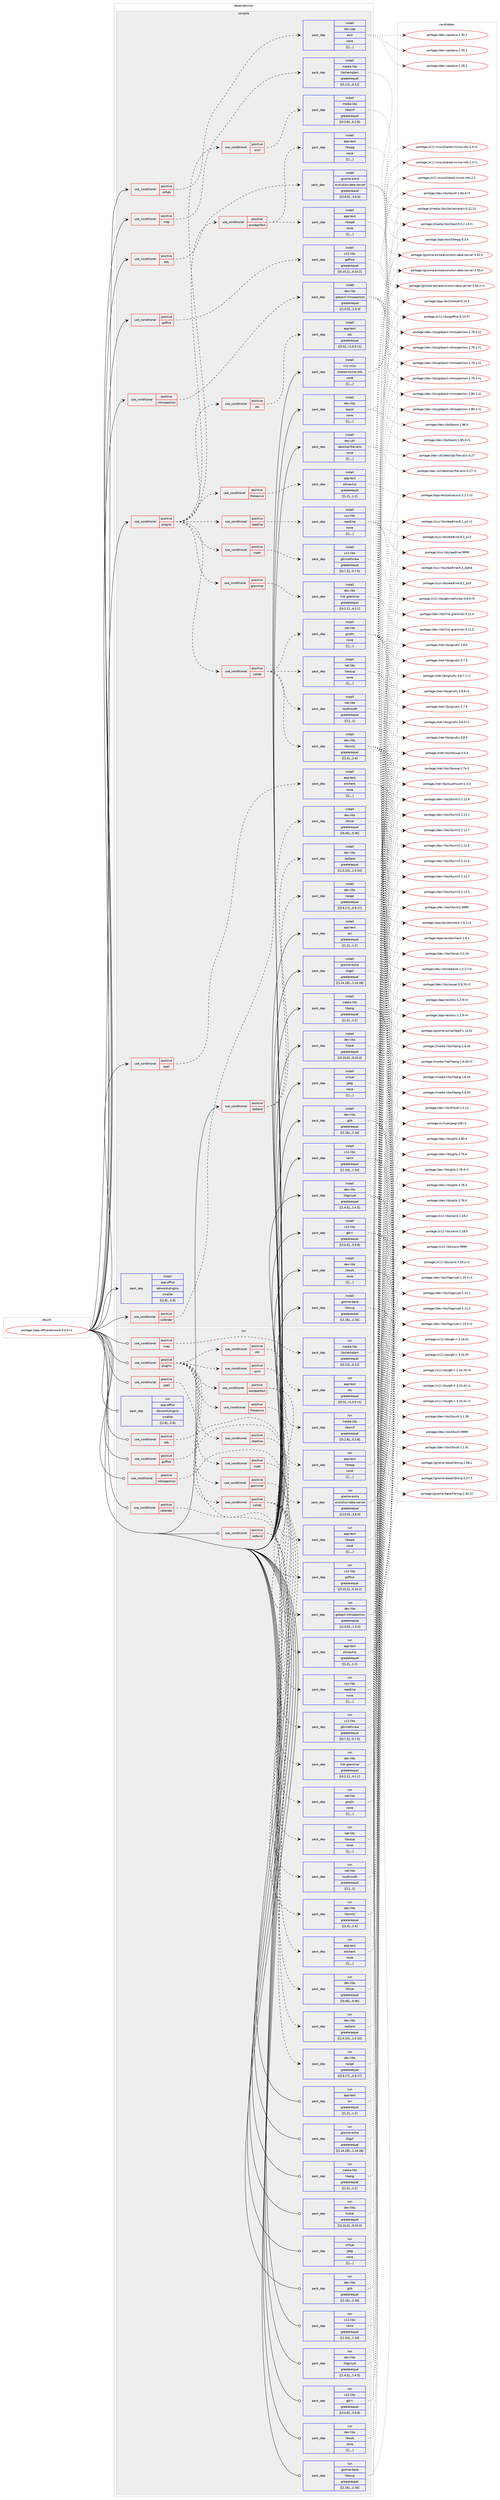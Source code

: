 digraph prolog {

# *************
# Graph options
# *************

newrank=true;
concentrate=true;
compound=true;
graph [rankdir=LR,fontname=Helvetica,fontsize=10,ranksep=1.5];#, ranksep=2.5, nodesep=0.2];
edge  [arrowhead=vee];
node  [fontname=Helvetica,fontsize=10];

# **********
# The ebuild
# **********

subgraph cluster_leftcol {
color=gray;
label=<<i>ebuild</i>>;
id [label="portage://app-office/abiword-3.0.5-r1", color=red, width=4, href="../app-office/abiword-3.0.5-r1.svg"];
}

# ****************
# The dependencies
# ****************

subgraph cluster_midcol {
color=gray;
label=<<i>dependencies</i>>;
subgraph cluster_compile {
fillcolor="#eeeeee";
style=filled;
label=<<i>compile</i>>;
subgraph cond13340 {
dependency45560 [label=<<TABLE BORDER="0" CELLBORDER="1" CELLSPACING="0" CELLPADDING="4"><TR><TD ROWSPAN="3" CELLPADDING="10">use_conditional</TD></TR><TR><TD>positive</TD></TR><TR><TD>calendar</TD></TR></TABLE>>, shape=none, color=red];
subgraph pack31812 {
dependency45561 [label=<<TABLE BORDER="0" CELLBORDER="1" CELLSPACING="0" CELLPADDING="4" WIDTH="220"><TR><TD ROWSPAN="6" CELLPADDING="30">pack_dep</TD></TR><TR><TD WIDTH="110">install</TD></TR><TR><TD>dev-libs</TD></TR><TR><TD>libical</TD></TR><TR><TD>greaterequal</TD></TR><TR><TD>[[0,46],,,0.46]</TD></TR></TABLE>>, shape=none, color=blue];
}
dependency45560:e -> dependency45561:w [weight=20,style="dashed",arrowhead="vee"];
}
id:e -> dependency45560:w [weight=20,style="solid",arrowhead="vee"];
subgraph cond13341 {
dependency45562 [label=<<TABLE BORDER="0" CELLBORDER="1" CELLSPACING="0" CELLPADDING="4"><TR><TD ROWSPAN="3" CELLPADDING="10">use_conditional</TD></TR><TR><TD>positive</TD></TR><TR><TD>collab</TD></TR></TABLE>>, shape=none, color=red];
subgraph pack31813 {
dependency45563 [label=<<TABLE BORDER="0" CELLBORDER="1" CELLSPACING="0" CELLPADDING="4" WIDTH="220"><TR><TD ROWSPAN="6" CELLPADDING="30">pack_dep</TD></TR><TR><TD WIDTH="110">install</TD></TR><TR><TD>dev-cpp</TD></TR><TR><TD>asio</TD></TR><TR><TD>none</TD></TR><TR><TD>[[],,,,]</TD></TR></TABLE>>, shape=none, color=blue];
}
dependency45562:e -> dependency45563:w [weight=20,style="dashed",arrowhead="vee"];
}
id:e -> dependency45562:w [weight=20,style="solid",arrowhead="vee"];
subgraph cond13342 {
dependency45564 [label=<<TABLE BORDER="0" CELLBORDER="1" CELLSPACING="0" CELLPADDING="4"><TR><TD ROWSPAN="3" CELLPADDING="10">use_conditional</TD></TR><TR><TD>positive</TD></TR><TR><TD>eds</TD></TR></TABLE>>, shape=none, color=red];
subgraph pack31814 {
dependency45565 [label=<<TABLE BORDER="0" CELLBORDER="1" CELLSPACING="0" CELLPADDING="4" WIDTH="220"><TR><TD ROWSPAN="6" CELLPADDING="30">pack_dep</TD></TR><TR><TD WIDTH="110">install</TD></TR><TR><TD>gnome-extra</TD></TR><TR><TD>evolution-data-server</TD></TR><TR><TD>greaterequal</TD></TR><TR><TD>[[3,6,0],,,3.6.0]</TD></TR></TABLE>>, shape=none, color=blue];
}
dependency45564:e -> dependency45565:w [weight=20,style="dashed",arrowhead="vee"];
}
id:e -> dependency45564:w [weight=20,style="solid",arrowhead="vee"];
subgraph cond13343 {
dependency45566 [label=<<TABLE BORDER="0" CELLBORDER="1" CELLSPACING="0" CELLPADDING="4"><TR><TD ROWSPAN="3" CELLPADDING="10">use_conditional</TD></TR><TR><TD>positive</TD></TR><TR><TD>goffice</TD></TR></TABLE>>, shape=none, color=red];
subgraph pack31815 {
dependency45567 [label=<<TABLE BORDER="0" CELLBORDER="1" CELLSPACING="0" CELLPADDING="4" WIDTH="220"><TR><TD ROWSPAN="6" CELLPADDING="30">pack_dep</TD></TR><TR><TD WIDTH="110">install</TD></TR><TR><TD>x11-libs</TD></TR><TR><TD>goffice</TD></TR><TR><TD>greaterequal</TD></TR><TR><TD>[[0,10,2],,,0.10.2]</TD></TR></TABLE>>, shape=none, color=blue];
}
dependency45566:e -> dependency45567:w [weight=20,style="dashed",arrowhead="vee"];
}
id:e -> dependency45566:w [weight=20,style="solid",arrowhead="vee"];
subgraph cond13344 {
dependency45568 [label=<<TABLE BORDER="0" CELLBORDER="1" CELLSPACING="0" CELLPADDING="4"><TR><TD ROWSPAN="3" CELLPADDING="10">use_conditional</TD></TR><TR><TD>positive</TD></TR><TR><TD>introspection</TD></TR></TABLE>>, shape=none, color=red];
subgraph pack31816 {
dependency45569 [label=<<TABLE BORDER="0" CELLBORDER="1" CELLSPACING="0" CELLPADDING="4" WIDTH="220"><TR><TD ROWSPAN="6" CELLPADDING="30">pack_dep</TD></TR><TR><TD WIDTH="110">install</TD></TR><TR><TD>dev-libs</TD></TR><TR><TD>gobject-introspection</TD></TR><TR><TD>greaterequal</TD></TR><TR><TD>[[1,0,0],,,1.0.0]</TD></TR></TABLE>>, shape=none, color=blue];
}
dependency45568:e -> dependency45569:w [weight=20,style="dashed",arrowhead="vee"];
}
id:e -> dependency45568:w [weight=20,style="solid",arrowhead="vee"];
subgraph cond13345 {
dependency45570 [label=<<TABLE BORDER="0" CELLBORDER="1" CELLSPACING="0" CELLPADDING="4"><TR><TD ROWSPAN="3" CELLPADDING="10">use_conditional</TD></TR><TR><TD>positive</TD></TR><TR><TD>map</TD></TR></TABLE>>, shape=none, color=red];
subgraph pack31817 {
dependency45571 [label=<<TABLE BORDER="0" CELLBORDER="1" CELLSPACING="0" CELLPADDING="4" WIDTH="220"><TR><TD ROWSPAN="6" CELLPADDING="30">pack_dep</TD></TR><TR><TD WIDTH="110">install</TD></TR><TR><TD>media-libs</TD></TR><TR><TD>libchamplain</TD></TR><TR><TD>greaterequal</TD></TR><TR><TD>[[0,12],,,0.12]</TD></TR></TABLE>>, shape=none, color=blue];
}
dependency45570:e -> dependency45571:w [weight=20,style="dashed",arrowhead="vee"];
}
id:e -> dependency45570:w [weight=20,style="solid",arrowhead="vee"];
subgraph cond13346 {
dependency45572 [label=<<TABLE BORDER="0" CELLBORDER="1" CELLSPACING="0" CELLPADDING="4"><TR><TD ROWSPAN="3" CELLPADDING="10">use_conditional</TD></TR><TR><TD>positive</TD></TR><TR><TD>plugins</TD></TR></TABLE>>, shape=none, color=red];
subgraph cond13347 {
dependency45573 [label=<<TABLE BORDER="0" CELLBORDER="1" CELLSPACING="0" CELLPADDING="4"><TR><TD ROWSPAN="3" CELLPADDING="10">use_conditional</TD></TR><TR><TD>positive</TD></TR><TR><TD>collab</TD></TR></TABLE>>, shape=none, color=red];
subgraph pack31818 {
dependency45574 [label=<<TABLE BORDER="0" CELLBORDER="1" CELLSPACING="0" CELLPADDING="4" WIDTH="220"><TR><TD ROWSPAN="6" CELLPADDING="30">pack_dep</TD></TR><TR><TD WIDTH="110">install</TD></TR><TR><TD>dev-libs</TD></TR><TR><TD>libxml2</TD></TR><TR><TD>greaterequal</TD></TR><TR><TD>[[2,4],,,2.4]</TD></TR></TABLE>>, shape=none, color=blue];
}
dependency45573:e -> dependency45574:w [weight=20,style="dashed",arrowhead="vee"];
subgraph pack31819 {
dependency45575 [label=<<TABLE BORDER="0" CELLBORDER="1" CELLSPACING="0" CELLPADDING="4" WIDTH="220"><TR><TD ROWSPAN="6" CELLPADDING="30">pack_dep</TD></TR><TR><TD WIDTH="110">install</TD></TR><TR><TD>net-libs</TD></TR><TR><TD>loudmouth</TD></TR><TR><TD>greaterequal</TD></TR><TR><TD>[[1],,,1]</TD></TR></TABLE>>, shape=none, color=blue];
}
dependency45573:e -> dependency45575:w [weight=20,style="dashed",arrowhead="vee"];
subgraph pack31820 {
dependency45576 [label=<<TABLE BORDER="0" CELLBORDER="1" CELLSPACING="0" CELLPADDING="4" WIDTH="220"><TR><TD ROWSPAN="6" CELLPADDING="30">pack_dep</TD></TR><TR><TD WIDTH="110">install</TD></TR><TR><TD>net-libs</TD></TR><TR><TD>libsoup</TD></TR><TR><TD>none</TD></TR><TR><TD>[[],,,,]</TD></TR></TABLE>>, shape=none, color=blue];
}
dependency45573:e -> dependency45576:w [weight=20,style="dashed",arrowhead="vee"];
subgraph pack31821 {
dependency45577 [label=<<TABLE BORDER="0" CELLBORDER="1" CELLSPACING="0" CELLPADDING="4" WIDTH="220"><TR><TD ROWSPAN="6" CELLPADDING="30">pack_dep</TD></TR><TR><TD WIDTH="110">install</TD></TR><TR><TD>net-libs</TD></TR><TR><TD>gnutls</TD></TR><TR><TD>none</TD></TR><TR><TD>[[],,,,]</TD></TR></TABLE>>, shape=none, color=blue];
}
dependency45573:e -> dependency45577:w [weight=20,style="dashed",arrowhead="vee"];
}
dependency45572:e -> dependency45573:w [weight=20,style="dashed",arrowhead="vee"];
subgraph cond13348 {
dependency45578 [label=<<TABLE BORDER="0" CELLBORDER="1" CELLSPACING="0" CELLPADDING="4"><TR><TD ROWSPAN="3" CELLPADDING="10">use_conditional</TD></TR><TR><TD>positive</TD></TR><TR><TD>grammar</TD></TR></TABLE>>, shape=none, color=red];
subgraph pack31822 {
dependency45579 [label=<<TABLE BORDER="0" CELLBORDER="1" CELLSPACING="0" CELLPADDING="4" WIDTH="220"><TR><TD ROWSPAN="6" CELLPADDING="30">pack_dep</TD></TR><TR><TD WIDTH="110">install</TD></TR><TR><TD>dev-libs</TD></TR><TR><TD>link-grammar</TD></TR><TR><TD>greaterequal</TD></TR><TR><TD>[[4,2,1],,,4.2.1]</TD></TR></TABLE>>, shape=none, color=blue];
}
dependency45578:e -> dependency45579:w [weight=20,style="dashed",arrowhead="vee"];
}
dependency45572:e -> dependency45578:w [weight=20,style="dashed",arrowhead="vee"];
subgraph cond13349 {
dependency45580 [label=<<TABLE BORDER="0" CELLBORDER="1" CELLSPACING="0" CELLPADDING="4"><TR><TD ROWSPAN="3" CELLPADDING="10">use_conditional</TD></TR><TR><TD>positive</TD></TR><TR><TD>math</TD></TR></TABLE>>, shape=none, color=red];
subgraph pack31823 {
dependency45581 [label=<<TABLE BORDER="0" CELLBORDER="1" CELLSPACING="0" CELLPADDING="4" WIDTH="220"><TR><TD ROWSPAN="6" CELLPADDING="30">pack_dep</TD></TR><TR><TD WIDTH="110">install</TD></TR><TR><TD>x11-libs</TD></TR><TR><TD>gtkmathview</TD></TR><TR><TD>greaterequal</TD></TR><TR><TD>[[0,7,5],,,0.7.5]</TD></TR></TABLE>>, shape=none, color=blue];
}
dependency45580:e -> dependency45581:w [weight=20,style="dashed",arrowhead="vee"];
}
dependency45572:e -> dependency45580:w [weight=20,style="dashed",arrowhead="vee"];
subgraph cond13350 {
dependency45582 [label=<<TABLE BORDER="0" CELLBORDER="1" CELLSPACING="0" CELLPADDING="4"><TR><TD ROWSPAN="3" CELLPADDING="10">use_conditional</TD></TR><TR><TD>positive</TD></TR><TR><TD>ots</TD></TR></TABLE>>, shape=none, color=red];
subgraph pack31824 {
dependency45583 [label=<<TABLE BORDER="0" CELLBORDER="1" CELLSPACING="0" CELLPADDING="4" WIDTH="220"><TR><TD ROWSPAN="6" CELLPADDING="30">pack_dep</TD></TR><TR><TD WIDTH="110">install</TD></TR><TR><TD>app-text</TD></TR><TR><TD>ots</TD></TR><TR><TD>greaterequal</TD></TR><TR><TD>[[0,5],,-r1,0.5-r1]</TD></TR></TABLE>>, shape=none, color=blue];
}
dependency45582:e -> dependency45583:w [weight=20,style="dashed",arrowhead="vee"];
}
dependency45572:e -> dependency45582:w [weight=20,style="dashed",arrowhead="vee"];
subgraph cond13351 {
dependency45584 [label=<<TABLE BORDER="0" CELLBORDER="1" CELLSPACING="0" CELLPADDING="4"><TR><TD ROWSPAN="3" CELLPADDING="10">use_conditional</TD></TR><TR><TD>positive</TD></TR><TR><TD>readline</TD></TR></TABLE>>, shape=none, color=red];
subgraph pack31825 {
dependency45585 [label=<<TABLE BORDER="0" CELLBORDER="1" CELLSPACING="0" CELLPADDING="4" WIDTH="220"><TR><TD ROWSPAN="6" CELLPADDING="30">pack_dep</TD></TR><TR><TD WIDTH="110">install</TD></TR><TR><TD>sys-libs</TD></TR><TR><TD>readline</TD></TR><TR><TD>none</TD></TR><TR><TD>[[],,,,]</TD></TR></TABLE>>, shape=none, color=blue];
}
dependency45584:e -> dependency45585:w [weight=20,style="dashed",arrowhead="vee"];
}
dependency45572:e -> dependency45584:w [weight=20,style="dashed",arrowhead="vee"];
subgraph cond13352 {
dependency45586 [label=<<TABLE BORDER="0" CELLBORDER="1" CELLSPACING="0" CELLPADDING="4"><TR><TD ROWSPAN="3" CELLPADDING="10">use_conditional</TD></TR><TR><TD>positive</TD></TR><TR><TD>thesaurus</TD></TR></TABLE>>, shape=none, color=red];
subgraph pack31826 {
dependency45587 [label=<<TABLE BORDER="0" CELLBORDER="1" CELLSPACING="0" CELLPADDING="4" WIDTH="220"><TR><TD ROWSPAN="6" CELLPADDING="30">pack_dep</TD></TR><TR><TD WIDTH="110">install</TD></TR><TR><TD>app-text</TD></TR><TR><TD>aiksaurus</TD></TR><TR><TD>greaterequal</TD></TR><TR><TD>[[1,2],,,1.2]</TD></TR></TABLE>>, shape=none, color=blue];
}
dependency45586:e -> dependency45587:w [weight=20,style="dashed",arrowhead="vee"];
}
dependency45572:e -> dependency45586:w [weight=20,style="dashed",arrowhead="vee"];
subgraph cond13353 {
dependency45588 [label=<<TABLE BORDER="0" CELLBORDER="1" CELLSPACING="0" CELLPADDING="4"><TR><TD ROWSPAN="3" CELLPADDING="10">use_conditional</TD></TR><TR><TD>positive</TD></TR><TR><TD>wordperfect</TD></TR></TABLE>>, shape=none, color=red];
subgraph pack31827 {
dependency45589 [label=<<TABLE BORDER="0" CELLBORDER="1" CELLSPACING="0" CELLPADDING="4" WIDTH="220"><TR><TD ROWSPAN="6" CELLPADDING="30">pack_dep</TD></TR><TR><TD WIDTH="110">install</TD></TR><TR><TD>app-text</TD></TR><TR><TD>libwpd</TD></TR><TR><TD>none</TD></TR><TR><TD>[[],,,,]</TD></TR></TABLE>>, shape=none, color=blue];
}
dependency45588:e -> dependency45589:w [weight=20,style="dashed",arrowhead="vee"];
subgraph pack31828 {
dependency45590 [label=<<TABLE BORDER="0" CELLBORDER="1" CELLSPACING="0" CELLPADDING="4" WIDTH="220"><TR><TD ROWSPAN="6" CELLPADDING="30">pack_dep</TD></TR><TR><TD WIDTH="110">install</TD></TR><TR><TD>app-text</TD></TR><TR><TD>libwpg</TD></TR><TR><TD>none</TD></TR><TR><TD>[[],,,,]</TD></TR></TABLE>>, shape=none, color=blue];
}
dependency45588:e -> dependency45590:w [weight=20,style="dashed",arrowhead="vee"];
}
dependency45572:e -> dependency45588:w [weight=20,style="dashed",arrowhead="vee"];
subgraph cond13354 {
dependency45591 [label=<<TABLE BORDER="0" CELLBORDER="1" CELLSPACING="0" CELLPADDING="4"><TR><TD ROWSPAN="3" CELLPADDING="10">use_conditional</TD></TR><TR><TD>positive</TD></TR><TR><TD>wmf</TD></TR></TABLE>>, shape=none, color=red];
subgraph pack31829 {
dependency45592 [label=<<TABLE BORDER="0" CELLBORDER="1" CELLSPACING="0" CELLPADDING="4" WIDTH="220"><TR><TD ROWSPAN="6" CELLPADDING="30">pack_dep</TD></TR><TR><TD WIDTH="110">install</TD></TR><TR><TD>media-libs</TD></TR><TR><TD>libwmf</TD></TR><TR><TD>greaterequal</TD></TR><TR><TD>[[0,2,8],,,0.2.8]</TD></TR></TABLE>>, shape=none, color=blue];
}
dependency45591:e -> dependency45592:w [weight=20,style="dashed",arrowhead="vee"];
}
dependency45572:e -> dependency45591:w [weight=20,style="dashed",arrowhead="vee"];
}
id:e -> dependency45572:w [weight=20,style="solid",arrowhead="vee"];
subgraph cond13355 {
dependency45593 [label=<<TABLE BORDER="0" CELLBORDER="1" CELLSPACING="0" CELLPADDING="4"><TR><TD ROWSPAN="3" CELLPADDING="10">use_conditional</TD></TR><TR><TD>positive</TD></TR><TR><TD>redland</TD></TR></TABLE>>, shape=none, color=red];
subgraph pack31830 {
dependency45594 [label=<<TABLE BORDER="0" CELLBORDER="1" CELLSPACING="0" CELLPADDING="4" WIDTH="220"><TR><TD ROWSPAN="6" CELLPADDING="30">pack_dep</TD></TR><TR><TD WIDTH="110">install</TD></TR><TR><TD>dev-libs</TD></TR><TR><TD>redland</TD></TR><TR><TD>greaterequal</TD></TR><TR><TD>[[1,0,10],,,1.0.10]</TD></TR></TABLE>>, shape=none, color=blue];
}
dependency45593:e -> dependency45594:w [weight=20,style="dashed",arrowhead="vee"];
subgraph pack31831 {
dependency45595 [label=<<TABLE BORDER="0" CELLBORDER="1" CELLSPACING="0" CELLPADDING="4" WIDTH="220"><TR><TD ROWSPAN="6" CELLPADDING="30">pack_dep</TD></TR><TR><TD WIDTH="110">install</TD></TR><TR><TD>dev-libs</TD></TR><TR><TD>rasqal</TD></TR><TR><TD>greaterequal</TD></TR><TR><TD>[[0,9,17],,,0.9.17]</TD></TR></TABLE>>, shape=none, color=blue];
}
dependency45593:e -> dependency45595:w [weight=20,style="dashed",arrowhead="vee"];
}
id:e -> dependency45593:w [weight=20,style="solid",arrowhead="vee"];
subgraph cond13356 {
dependency45596 [label=<<TABLE BORDER="0" CELLBORDER="1" CELLSPACING="0" CELLPADDING="4"><TR><TD ROWSPAN="3" CELLPADDING="10">use_conditional</TD></TR><TR><TD>positive</TD></TR><TR><TD>spell</TD></TR></TABLE>>, shape=none, color=red];
subgraph pack31832 {
dependency45597 [label=<<TABLE BORDER="0" CELLBORDER="1" CELLSPACING="0" CELLPADDING="4" WIDTH="220"><TR><TD ROWSPAN="6" CELLPADDING="30">pack_dep</TD></TR><TR><TD WIDTH="110">install</TD></TR><TR><TD>app-text</TD></TR><TR><TD>enchant</TD></TR><TR><TD>none</TD></TR><TR><TD>[[],,,,]</TD></TR></TABLE>>, shape=none, color=blue];
}
dependency45596:e -> dependency45597:w [weight=20,style="dashed",arrowhead="vee"];
}
id:e -> dependency45596:w [weight=20,style="solid",arrowhead="vee"];
subgraph pack31833 {
dependency45598 [label=<<TABLE BORDER="0" CELLBORDER="1" CELLSPACING="0" CELLPADDING="4" WIDTH="220"><TR><TD ROWSPAN="6" CELLPADDING="30">pack_dep</TD></TR><TR><TD WIDTH="110">install</TD></TR><TR><TD>app-text</TD></TR><TR><TD>wv</TD></TR><TR><TD>greaterequal</TD></TR><TR><TD>[[1,2],,,1.2]</TD></TR></TABLE>>, shape=none, color=blue];
}
id:e -> dependency45598:w [weight=20,style="solid",arrowhead="vee"];
subgraph pack31834 {
dependency45599 [label=<<TABLE BORDER="0" CELLBORDER="1" CELLSPACING="0" CELLPADDING="4" WIDTH="220"><TR><TD ROWSPAN="6" CELLPADDING="30">pack_dep</TD></TR><TR><TD WIDTH="110">install</TD></TR><TR><TD>dev-libs</TD></TR><TR><TD>boost</TD></TR><TR><TD>none</TD></TR><TR><TD>[[],,,,]</TD></TR></TABLE>>, shape=none, color=blue];
}
id:e -> dependency45599:w [weight=20,style="solid",arrowhead="vee"];
subgraph pack31835 {
dependency45600 [label=<<TABLE BORDER="0" CELLBORDER="1" CELLSPACING="0" CELLPADDING="4" WIDTH="220"><TR><TD ROWSPAN="6" CELLPADDING="30">pack_dep</TD></TR><TR><TD WIDTH="110">install</TD></TR><TR><TD>dev-libs</TD></TR><TR><TD>fribidi</TD></TR><TR><TD>greaterequal</TD></TR><TR><TD>[[0,10,4],,,0.10.4]</TD></TR></TABLE>>, shape=none, color=blue];
}
id:e -> dependency45600:w [weight=20,style="solid",arrowhead="vee"];
subgraph pack31836 {
dependency45601 [label=<<TABLE BORDER="0" CELLBORDER="1" CELLSPACING="0" CELLPADDING="4" WIDTH="220"><TR><TD ROWSPAN="6" CELLPADDING="30">pack_dep</TD></TR><TR><TD WIDTH="110">install</TD></TR><TR><TD>dev-libs</TD></TR><TR><TD>glib</TD></TR><TR><TD>greaterequal</TD></TR><TR><TD>[[2,16],,,2.16]</TD></TR></TABLE>>, shape=none, color=blue];
}
id:e -> dependency45601:w [weight=20,style="solid",arrowhead="vee"];
subgraph pack31837 {
dependency45602 [label=<<TABLE BORDER="0" CELLBORDER="1" CELLSPACING="0" CELLPADDING="4" WIDTH="220"><TR><TD ROWSPAN="6" CELLPADDING="30">pack_dep</TD></TR><TR><TD WIDTH="110">install</TD></TR><TR><TD>dev-libs</TD></TR><TR><TD>libgcrypt</TD></TR><TR><TD>greaterequal</TD></TR><TR><TD>[[1,4,5],,,1.4.5]</TD></TR></TABLE>>, shape=none, color=blue];
}
id:e -> dependency45602:w [weight=20,style="solid",arrowhead="vee"];
subgraph pack31838 {
dependency45603 [label=<<TABLE BORDER="0" CELLBORDER="1" CELLSPACING="0" CELLPADDING="4" WIDTH="220"><TR><TD ROWSPAN="6" CELLPADDING="30">pack_dep</TD></TR><TR><TD WIDTH="110">install</TD></TR><TR><TD>dev-libs</TD></TR><TR><TD>libxslt</TD></TR><TR><TD>none</TD></TR><TR><TD>[[],,,,]</TD></TR></TABLE>>, shape=none, color=blue];
}
id:e -> dependency45603:w [weight=20,style="solid",arrowhead="vee"];
subgraph pack31839 {
dependency45604 [label=<<TABLE BORDER="0" CELLBORDER="1" CELLSPACING="0" CELLPADDING="4" WIDTH="220"><TR><TD ROWSPAN="6" CELLPADDING="30">pack_dep</TD></TR><TR><TD WIDTH="110">install</TD></TR><TR><TD>dev-util</TD></TR><TR><TD>desktop-file-utils</TD></TR><TR><TD>none</TD></TR><TR><TD>[[],,,,]</TD></TR></TABLE>>, shape=none, color=blue];
}
id:e -> dependency45604:w [weight=20,style="solid",arrowhead="vee"];
subgraph pack31840 {
dependency45605 [label=<<TABLE BORDER="0" CELLBORDER="1" CELLSPACING="0" CELLPADDING="4" WIDTH="220"><TR><TD ROWSPAN="6" CELLPADDING="30">pack_dep</TD></TR><TR><TD WIDTH="110">install</TD></TR><TR><TD>gnome-base</TD></TR><TR><TD>librsvg</TD></TR><TR><TD>greaterequal</TD></TR><TR><TD>[[2,16],,,2.16]</TD></TR></TABLE>>, shape=none, color=blue];
}
id:e -> dependency45605:w [weight=20,style="solid",arrowhead="vee"];
subgraph pack31841 {
dependency45606 [label=<<TABLE BORDER="0" CELLBORDER="1" CELLSPACING="0" CELLPADDING="4" WIDTH="220"><TR><TD ROWSPAN="6" CELLPADDING="30">pack_dep</TD></TR><TR><TD WIDTH="110">install</TD></TR><TR><TD>gnome-extra</TD></TR><TR><TD>libgsf</TD></TR><TR><TD>greaterequal</TD></TR><TR><TD>[[1,14,18],,,1.14.18]</TD></TR></TABLE>>, shape=none, color=blue];
}
id:e -> dependency45606:w [weight=20,style="solid",arrowhead="vee"];
subgraph pack31842 {
dependency45607 [label=<<TABLE BORDER="0" CELLBORDER="1" CELLSPACING="0" CELLPADDING="4" WIDTH="220"><TR><TD ROWSPAN="6" CELLPADDING="30">pack_dep</TD></TR><TR><TD WIDTH="110">install</TD></TR><TR><TD>media-libs</TD></TR><TR><TD>libpng</TD></TR><TR><TD>greaterequal</TD></TR><TR><TD>[[1,2],,,1.2]</TD></TR></TABLE>>, shape=none, color=blue];
}
id:e -> dependency45607:w [weight=20,style="solid",arrowhead="vee"];
subgraph pack31843 {
dependency45608 [label=<<TABLE BORDER="0" CELLBORDER="1" CELLSPACING="0" CELLPADDING="4" WIDTH="220"><TR><TD ROWSPAN="6" CELLPADDING="30">pack_dep</TD></TR><TR><TD WIDTH="110">install</TD></TR><TR><TD>virtual</TD></TR><TR><TD>jpeg</TD></TR><TR><TD>none</TD></TR><TR><TD>[[],,,,]</TD></TR></TABLE>>, shape=none, color=blue];
}
id:e -> dependency45608:w [weight=20,style="solid",arrowhead="vee"];
subgraph pack31844 {
dependency45609 [label=<<TABLE BORDER="0" CELLBORDER="1" CELLSPACING="0" CELLPADDING="4" WIDTH="220"><TR><TD ROWSPAN="6" CELLPADDING="30">pack_dep</TD></TR><TR><TD WIDTH="110">install</TD></TR><TR><TD>x11-libs</TD></TR><TR><TD>cairo</TD></TR><TR><TD>greaterequal</TD></TR><TR><TD>[[1,10],,,1.10]</TD></TR></TABLE>>, shape=none, color=blue];
}
id:e -> dependency45609:w [weight=20,style="solid",arrowhead="vee"];
subgraph pack31845 {
dependency45610 [label=<<TABLE BORDER="0" CELLBORDER="1" CELLSPACING="0" CELLPADDING="4" WIDTH="220"><TR><TD ROWSPAN="6" CELLPADDING="30">pack_dep</TD></TR><TR><TD WIDTH="110">install</TD></TR><TR><TD>x11-libs</TD></TR><TR><TD>gtk+</TD></TR><TR><TD>greaterequal</TD></TR><TR><TD>[[3,0,8],,,3.0.8]</TD></TR></TABLE>>, shape=none, color=blue];
}
id:e -> dependency45610:w [weight=20,style="solid",arrowhead="vee"];
subgraph pack31846 {
dependency45611 [label=<<TABLE BORDER="0" CELLBORDER="1" CELLSPACING="0" CELLPADDING="4" WIDTH="220"><TR><TD ROWSPAN="6" CELLPADDING="30">pack_dep</TD></TR><TR><TD WIDTH="110">install</TD></TR><TR><TD>x11-misc</TD></TR><TR><TD>shared-mime-info</TD></TR><TR><TD>none</TD></TR><TR><TD>[[],,,,]</TD></TR></TABLE>>, shape=none, color=blue];
}
id:e -> dependency45611:w [weight=20,style="solid",arrowhead="vee"];
subgraph pack31847 {
dependency45612 [label=<<TABLE BORDER="0" CELLBORDER="1" CELLSPACING="0" CELLPADDING="4" WIDTH="220"><TR><TD ROWSPAN="6" CELLPADDING="30">pack_dep</TD></TR><TR><TD WIDTH="110">install</TD></TR><TR><TD>app-office</TD></TR><TR><TD>abiword-plugins</TD></TR><TR><TD>smaller</TD></TR><TR><TD>[[2,8],,,2.8]</TD></TR></TABLE>>, shape=none, color=blue];
}
id:e -> dependency45612:w [weight=20,style="solid",arrowhead="vee"];
}
subgraph cluster_compileandrun {
fillcolor="#eeeeee";
style=filled;
label=<<i>compile and run</i>>;
}
subgraph cluster_run {
fillcolor="#eeeeee";
style=filled;
label=<<i>run</i>>;
subgraph cond13357 {
dependency45613 [label=<<TABLE BORDER="0" CELLBORDER="1" CELLSPACING="0" CELLPADDING="4"><TR><TD ROWSPAN="3" CELLPADDING="10">use_conditional</TD></TR><TR><TD>positive</TD></TR><TR><TD>calendar</TD></TR></TABLE>>, shape=none, color=red];
subgraph pack31848 {
dependency45614 [label=<<TABLE BORDER="0" CELLBORDER="1" CELLSPACING="0" CELLPADDING="4" WIDTH="220"><TR><TD ROWSPAN="6" CELLPADDING="30">pack_dep</TD></TR><TR><TD WIDTH="110">run</TD></TR><TR><TD>dev-libs</TD></TR><TR><TD>libical</TD></TR><TR><TD>greaterequal</TD></TR><TR><TD>[[0,46],,,0.46]</TD></TR></TABLE>>, shape=none, color=blue];
}
dependency45613:e -> dependency45614:w [weight=20,style="dashed",arrowhead="vee"];
}
id:e -> dependency45613:w [weight=20,style="solid",arrowhead="odot"];
subgraph cond13358 {
dependency45615 [label=<<TABLE BORDER="0" CELLBORDER="1" CELLSPACING="0" CELLPADDING="4"><TR><TD ROWSPAN="3" CELLPADDING="10">use_conditional</TD></TR><TR><TD>positive</TD></TR><TR><TD>eds</TD></TR></TABLE>>, shape=none, color=red];
subgraph pack31849 {
dependency45616 [label=<<TABLE BORDER="0" CELLBORDER="1" CELLSPACING="0" CELLPADDING="4" WIDTH="220"><TR><TD ROWSPAN="6" CELLPADDING="30">pack_dep</TD></TR><TR><TD WIDTH="110">run</TD></TR><TR><TD>gnome-extra</TD></TR><TR><TD>evolution-data-server</TD></TR><TR><TD>greaterequal</TD></TR><TR><TD>[[3,6,0],,,3.6.0]</TD></TR></TABLE>>, shape=none, color=blue];
}
dependency45615:e -> dependency45616:w [weight=20,style="dashed",arrowhead="vee"];
}
id:e -> dependency45615:w [weight=20,style="solid",arrowhead="odot"];
subgraph cond13359 {
dependency45617 [label=<<TABLE BORDER="0" CELLBORDER="1" CELLSPACING="0" CELLPADDING="4"><TR><TD ROWSPAN="3" CELLPADDING="10">use_conditional</TD></TR><TR><TD>positive</TD></TR><TR><TD>goffice</TD></TR></TABLE>>, shape=none, color=red];
subgraph pack31850 {
dependency45618 [label=<<TABLE BORDER="0" CELLBORDER="1" CELLSPACING="0" CELLPADDING="4" WIDTH="220"><TR><TD ROWSPAN="6" CELLPADDING="30">pack_dep</TD></TR><TR><TD WIDTH="110">run</TD></TR><TR><TD>x11-libs</TD></TR><TR><TD>goffice</TD></TR><TR><TD>greaterequal</TD></TR><TR><TD>[[0,10,2],,,0.10.2]</TD></TR></TABLE>>, shape=none, color=blue];
}
dependency45617:e -> dependency45618:w [weight=20,style="dashed",arrowhead="vee"];
}
id:e -> dependency45617:w [weight=20,style="solid",arrowhead="odot"];
subgraph cond13360 {
dependency45619 [label=<<TABLE BORDER="0" CELLBORDER="1" CELLSPACING="0" CELLPADDING="4"><TR><TD ROWSPAN="3" CELLPADDING="10">use_conditional</TD></TR><TR><TD>positive</TD></TR><TR><TD>introspection</TD></TR></TABLE>>, shape=none, color=red];
subgraph pack31851 {
dependency45620 [label=<<TABLE BORDER="0" CELLBORDER="1" CELLSPACING="0" CELLPADDING="4" WIDTH="220"><TR><TD ROWSPAN="6" CELLPADDING="30">pack_dep</TD></TR><TR><TD WIDTH="110">run</TD></TR><TR><TD>dev-libs</TD></TR><TR><TD>gobject-introspection</TD></TR><TR><TD>greaterequal</TD></TR><TR><TD>[[1,0,0],,,1.0.0]</TD></TR></TABLE>>, shape=none, color=blue];
}
dependency45619:e -> dependency45620:w [weight=20,style="dashed",arrowhead="vee"];
}
id:e -> dependency45619:w [weight=20,style="solid",arrowhead="odot"];
subgraph cond13361 {
dependency45621 [label=<<TABLE BORDER="0" CELLBORDER="1" CELLSPACING="0" CELLPADDING="4"><TR><TD ROWSPAN="3" CELLPADDING="10">use_conditional</TD></TR><TR><TD>positive</TD></TR><TR><TD>map</TD></TR></TABLE>>, shape=none, color=red];
subgraph pack31852 {
dependency45622 [label=<<TABLE BORDER="0" CELLBORDER="1" CELLSPACING="0" CELLPADDING="4" WIDTH="220"><TR><TD ROWSPAN="6" CELLPADDING="30">pack_dep</TD></TR><TR><TD WIDTH="110">run</TD></TR><TR><TD>media-libs</TD></TR><TR><TD>libchamplain</TD></TR><TR><TD>greaterequal</TD></TR><TR><TD>[[0,12],,,0.12]</TD></TR></TABLE>>, shape=none, color=blue];
}
dependency45621:e -> dependency45622:w [weight=20,style="dashed",arrowhead="vee"];
}
id:e -> dependency45621:w [weight=20,style="solid",arrowhead="odot"];
subgraph cond13362 {
dependency45623 [label=<<TABLE BORDER="0" CELLBORDER="1" CELLSPACING="0" CELLPADDING="4"><TR><TD ROWSPAN="3" CELLPADDING="10">use_conditional</TD></TR><TR><TD>positive</TD></TR><TR><TD>plugins</TD></TR></TABLE>>, shape=none, color=red];
subgraph cond13363 {
dependency45624 [label=<<TABLE BORDER="0" CELLBORDER="1" CELLSPACING="0" CELLPADDING="4"><TR><TD ROWSPAN="3" CELLPADDING="10">use_conditional</TD></TR><TR><TD>positive</TD></TR><TR><TD>collab</TD></TR></TABLE>>, shape=none, color=red];
subgraph pack31853 {
dependency45625 [label=<<TABLE BORDER="0" CELLBORDER="1" CELLSPACING="0" CELLPADDING="4" WIDTH="220"><TR><TD ROWSPAN="6" CELLPADDING="30">pack_dep</TD></TR><TR><TD WIDTH="110">run</TD></TR><TR><TD>dev-libs</TD></TR><TR><TD>libxml2</TD></TR><TR><TD>greaterequal</TD></TR><TR><TD>[[2,4],,,2.4]</TD></TR></TABLE>>, shape=none, color=blue];
}
dependency45624:e -> dependency45625:w [weight=20,style="dashed",arrowhead="vee"];
subgraph pack31854 {
dependency45626 [label=<<TABLE BORDER="0" CELLBORDER="1" CELLSPACING="0" CELLPADDING="4" WIDTH="220"><TR><TD ROWSPAN="6" CELLPADDING="30">pack_dep</TD></TR><TR><TD WIDTH="110">run</TD></TR><TR><TD>net-libs</TD></TR><TR><TD>loudmouth</TD></TR><TR><TD>greaterequal</TD></TR><TR><TD>[[1],,,1]</TD></TR></TABLE>>, shape=none, color=blue];
}
dependency45624:e -> dependency45626:w [weight=20,style="dashed",arrowhead="vee"];
subgraph pack31855 {
dependency45627 [label=<<TABLE BORDER="0" CELLBORDER="1" CELLSPACING="0" CELLPADDING="4" WIDTH="220"><TR><TD ROWSPAN="6" CELLPADDING="30">pack_dep</TD></TR><TR><TD WIDTH="110">run</TD></TR><TR><TD>net-libs</TD></TR><TR><TD>libsoup</TD></TR><TR><TD>none</TD></TR><TR><TD>[[],,,,]</TD></TR></TABLE>>, shape=none, color=blue];
}
dependency45624:e -> dependency45627:w [weight=20,style="dashed",arrowhead="vee"];
subgraph pack31856 {
dependency45628 [label=<<TABLE BORDER="0" CELLBORDER="1" CELLSPACING="0" CELLPADDING="4" WIDTH="220"><TR><TD ROWSPAN="6" CELLPADDING="30">pack_dep</TD></TR><TR><TD WIDTH="110">run</TD></TR><TR><TD>net-libs</TD></TR><TR><TD>gnutls</TD></TR><TR><TD>none</TD></TR><TR><TD>[[],,,,]</TD></TR></TABLE>>, shape=none, color=blue];
}
dependency45624:e -> dependency45628:w [weight=20,style="dashed",arrowhead="vee"];
}
dependency45623:e -> dependency45624:w [weight=20,style="dashed",arrowhead="vee"];
subgraph cond13364 {
dependency45629 [label=<<TABLE BORDER="0" CELLBORDER="1" CELLSPACING="0" CELLPADDING="4"><TR><TD ROWSPAN="3" CELLPADDING="10">use_conditional</TD></TR><TR><TD>positive</TD></TR><TR><TD>grammar</TD></TR></TABLE>>, shape=none, color=red];
subgraph pack31857 {
dependency45630 [label=<<TABLE BORDER="0" CELLBORDER="1" CELLSPACING="0" CELLPADDING="4" WIDTH="220"><TR><TD ROWSPAN="6" CELLPADDING="30">pack_dep</TD></TR><TR><TD WIDTH="110">run</TD></TR><TR><TD>dev-libs</TD></TR><TR><TD>link-grammar</TD></TR><TR><TD>greaterequal</TD></TR><TR><TD>[[4,2,1],,,4.2.1]</TD></TR></TABLE>>, shape=none, color=blue];
}
dependency45629:e -> dependency45630:w [weight=20,style="dashed",arrowhead="vee"];
}
dependency45623:e -> dependency45629:w [weight=20,style="dashed",arrowhead="vee"];
subgraph cond13365 {
dependency45631 [label=<<TABLE BORDER="0" CELLBORDER="1" CELLSPACING="0" CELLPADDING="4"><TR><TD ROWSPAN="3" CELLPADDING="10">use_conditional</TD></TR><TR><TD>positive</TD></TR><TR><TD>math</TD></TR></TABLE>>, shape=none, color=red];
subgraph pack31858 {
dependency45632 [label=<<TABLE BORDER="0" CELLBORDER="1" CELLSPACING="0" CELLPADDING="4" WIDTH="220"><TR><TD ROWSPAN="6" CELLPADDING="30">pack_dep</TD></TR><TR><TD WIDTH="110">run</TD></TR><TR><TD>x11-libs</TD></TR><TR><TD>gtkmathview</TD></TR><TR><TD>greaterequal</TD></TR><TR><TD>[[0,7,5],,,0.7.5]</TD></TR></TABLE>>, shape=none, color=blue];
}
dependency45631:e -> dependency45632:w [weight=20,style="dashed",arrowhead="vee"];
}
dependency45623:e -> dependency45631:w [weight=20,style="dashed",arrowhead="vee"];
subgraph cond13366 {
dependency45633 [label=<<TABLE BORDER="0" CELLBORDER="1" CELLSPACING="0" CELLPADDING="4"><TR><TD ROWSPAN="3" CELLPADDING="10">use_conditional</TD></TR><TR><TD>positive</TD></TR><TR><TD>ots</TD></TR></TABLE>>, shape=none, color=red];
subgraph pack31859 {
dependency45634 [label=<<TABLE BORDER="0" CELLBORDER="1" CELLSPACING="0" CELLPADDING="4" WIDTH="220"><TR><TD ROWSPAN="6" CELLPADDING="30">pack_dep</TD></TR><TR><TD WIDTH="110">run</TD></TR><TR><TD>app-text</TD></TR><TR><TD>ots</TD></TR><TR><TD>greaterequal</TD></TR><TR><TD>[[0,5],,-r1,0.5-r1]</TD></TR></TABLE>>, shape=none, color=blue];
}
dependency45633:e -> dependency45634:w [weight=20,style="dashed",arrowhead="vee"];
}
dependency45623:e -> dependency45633:w [weight=20,style="dashed",arrowhead="vee"];
subgraph cond13367 {
dependency45635 [label=<<TABLE BORDER="0" CELLBORDER="1" CELLSPACING="0" CELLPADDING="4"><TR><TD ROWSPAN="3" CELLPADDING="10">use_conditional</TD></TR><TR><TD>positive</TD></TR><TR><TD>readline</TD></TR></TABLE>>, shape=none, color=red];
subgraph pack31860 {
dependency45636 [label=<<TABLE BORDER="0" CELLBORDER="1" CELLSPACING="0" CELLPADDING="4" WIDTH="220"><TR><TD ROWSPAN="6" CELLPADDING="30">pack_dep</TD></TR><TR><TD WIDTH="110">run</TD></TR><TR><TD>sys-libs</TD></TR><TR><TD>readline</TD></TR><TR><TD>none</TD></TR><TR><TD>[[],,,,]</TD></TR></TABLE>>, shape=none, color=blue];
}
dependency45635:e -> dependency45636:w [weight=20,style="dashed",arrowhead="vee"];
}
dependency45623:e -> dependency45635:w [weight=20,style="dashed",arrowhead="vee"];
subgraph cond13368 {
dependency45637 [label=<<TABLE BORDER="0" CELLBORDER="1" CELLSPACING="0" CELLPADDING="4"><TR><TD ROWSPAN="3" CELLPADDING="10">use_conditional</TD></TR><TR><TD>positive</TD></TR><TR><TD>thesaurus</TD></TR></TABLE>>, shape=none, color=red];
subgraph pack31861 {
dependency45638 [label=<<TABLE BORDER="0" CELLBORDER="1" CELLSPACING="0" CELLPADDING="4" WIDTH="220"><TR><TD ROWSPAN="6" CELLPADDING="30">pack_dep</TD></TR><TR><TD WIDTH="110">run</TD></TR><TR><TD>app-text</TD></TR><TR><TD>aiksaurus</TD></TR><TR><TD>greaterequal</TD></TR><TR><TD>[[1,2],,,1.2]</TD></TR></TABLE>>, shape=none, color=blue];
}
dependency45637:e -> dependency45638:w [weight=20,style="dashed",arrowhead="vee"];
}
dependency45623:e -> dependency45637:w [weight=20,style="dashed",arrowhead="vee"];
subgraph cond13369 {
dependency45639 [label=<<TABLE BORDER="0" CELLBORDER="1" CELLSPACING="0" CELLPADDING="4"><TR><TD ROWSPAN="3" CELLPADDING="10">use_conditional</TD></TR><TR><TD>positive</TD></TR><TR><TD>wordperfect</TD></TR></TABLE>>, shape=none, color=red];
subgraph pack31862 {
dependency45640 [label=<<TABLE BORDER="0" CELLBORDER="1" CELLSPACING="0" CELLPADDING="4" WIDTH="220"><TR><TD ROWSPAN="6" CELLPADDING="30">pack_dep</TD></TR><TR><TD WIDTH="110">run</TD></TR><TR><TD>app-text</TD></TR><TR><TD>libwpd</TD></TR><TR><TD>none</TD></TR><TR><TD>[[],,,,]</TD></TR></TABLE>>, shape=none, color=blue];
}
dependency45639:e -> dependency45640:w [weight=20,style="dashed",arrowhead="vee"];
subgraph pack31863 {
dependency45641 [label=<<TABLE BORDER="0" CELLBORDER="1" CELLSPACING="0" CELLPADDING="4" WIDTH="220"><TR><TD ROWSPAN="6" CELLPADDING="30">pack_dep</TD></TR><TR><TD WIDTH="110">run</TD></TR><TR><TD>app-text</TD></TR><TR><TD>libwpg</TD></TR><TR><TD>none</TD></TR><TR><TD>[[],,,,]</TD></TR></TABLE>>, shape=none, color=blue];
}
dependency45639:e -> dependency45641:w [weight=20,style="dashed",arrowhead="vee"];
}
dependency45623:e -> dependency45639:w [weight=20,style="dashed",arrowhead="vee"];
subgraph cond13370 {
dependency45642 [label=<<TABLE BORDER="0" CELLBORDER="1" CELLSPACING="0" CELLPADDING="4"><TR><TD ROWSPAN="3" CELLPADDING="10">use_conditional</TD></TR><TR><TD>positive</TD></TR><TR><TD>wmf</TD></TR></TABLE>>, shape=none, color=red];
subgraph pack31864 {
dependency45643 [label=<<TABLE BORDER="0" CELLBORDER="1" CELLSPACING="0" CELLPADDING="4" WIDTH="220"><TR><TD ROWSPAN="6" CELLPADDING="30">pack_dep</TD></TR><TR><TD WIDTH="110">run</TD></TR><TR><TD>media-libs</TD></TR><TR><TD>libwmf</TD></TR><TR><TD>greaterequal</TD></TR><TR><TD>[[0,2,8],,,0.2.8]</TD></TR></TABLE>>, shape=none, color=blue];
}
dependency45642:e -> dependency45643:w [weight=20,style="dashed",arrowhead="vee"];
}
dependency45623:e -> dependency45642:w [weight=20,style="dashed",arrowhead="vee"];
}
id:e -> dependency45623:w [weight=20,style="solid",arrowhead="odot"];
subgraph cond13371 {
dependency45644 [label=<<TABLE BORDER="0" CELLBORDER="1" CELLSPACING="0" CELLPADDING="4"><TR><TD ROWSPAN="3" CELLPADDING="10">use_conditional</TD></TR><TR><TD>positive</TD></TR><TR><TD>redland</TD></TR></TABLE>>, shape=none, color=red];
subgraph pack31865 {
dependency45645 [label=<<TABLE BORDER="0" CELLBORDER="1" CELLSPACING="0" CELLPADDING="4" WIDTH="220"><TR><TD ROWSPAN="6" CELLPADDING="30">pack_dep</TD></TR><TR><TD WIDTH="110">run</TD></TR><TR><TD>dev-libs</TD></TR><TR><TD>redland</TD></TR><TR><TD>greaterequal</TD></TR><TR><TD>[[1,0,10],,,1.0.10]</TD></TR></TABLE>>, shape=none, color=blue];
}
dependency45644:e -> dependency45645:w [weight=20,style="dashed",arrowhead="vee"];
subgraph pack31866 {
dependency45646 [label=<<TABLE BORDER="0" CELLBORDER="1" CELLSPACING="0" CELLPADDING="4" WIDTH="220"><TR><TD ROWSPAN="6" CELLPADDING="30">pack_dep</TD></TR><TR><TD WIDTH="110">run</TD></TR><TR><TD>dev-libs</TD></TR><TR><TD>rasqal</TD></TR><TR><TD>greaterequal</TD></TR><TR><TD>[[0,9,17],,,0.9.17]</TD></TR></TABLE>>, shape=none, color=blue];
}
dependency45644:e -> dependency45646:w [weight=20,style="dashed",arrowhead="vee"];
}
id:e -> dependency45644:w [weight=20,style="solid",arrowhead="odot"];
subgraph cond13372 {
dependency45647 [label=<<TABLE BORDER="0" CELLBORDER="1" CELLSPACING="0" CELLPADDING="4"><TR><TD ROWSPAN="3" CELLPADDING="10">use_conditional</TD></TR><TR><TD>positive</TD></TR><TR><TD>spell</TD></TR></TABLE>>, shape=none, color=red];
subgraph pack31867 {
dependency45648 [label=<<TABLE BORDER="0" CELLBORDER="1" CELLSPACING="0" CELLPADDING="4" WIDTH="220"><TR><TD ROWSPAN="6" CELLPADDING="30">pack_dep</TD></TR><TR><TD WIDTH="110">run</TD></TR><TR><TD>app-text</TD></TR><TR><TD>enchant</TD></TR><TR><TD>none</TD></TR><TR><TD>[[],,,,]</TD></TR></TABLE>>, shape=none, color=blue];
}
dependency45647:e -> dependency45648:w [weight=20,style="dashed",arrowhead="vee"];
}
id:e -> dependency45647:w [weight=20,style="solid",arrowhead="odot"];
subgraph pack31868 {
dependency45649 [label=<<TABLE BORDER="0" CELLBORDER="1" CELLSPACING="0" CELLPADDING="4" WIDTH="220"><TR><TD ROWSPAN="6" CELLPADDING="30">pack_dep</TD></TR><TR><TD WIDTH="110">run</TD></TR><TR><TD>app-text</TD></TR><TR><TD>wv</TD></TR><TR><TD>greaterequal</TD></TR><TR><TD>[[1,2],,,1.2]</TD></TR></TABLE>>, shape=none, color=blue];
}
id:e -> dependency45649:w [weight=20,style="solid",arrowhead="odot"];
subgraph pack31869 {
dependency45650 [label=<<TABLE BORDER="0" CELLBORDER="1" CELLSPACING="0" CELLPADDING="4" WIDTH="220"><TR><TD ROWSPAN="6" CELLPADDING="30">pack_dep</TD></TR><TR><TD WIDTH="110">run</TD></TR><TR><TD>dev-libs</TD></TR><TR><TD>fribidi</TD></TR><TR><TD>greaterequal</TD></TR><TR><TD>[[0,10,4],,,0.10.4]</TD></TR></TABLE>>, shape=none, color=blue];
}
id:e -> dependency45650:w [weight=20,style="solid",arrowhead="odot"];
subgraph pack31870 {
dependency45651 [label=<<TABLE BORDER="0" CELLBORDER="1" CELLSPACING="0" CELLPADDING="4" WIDTH="220"><TR><TD ROWSPAN="6" CELLPADDING="30">pack_dep</TD></TR><TR><TD WIDTH="110">run</TD></TR><TR><TD>dev-libs</TD></TR><TR><TD>glib</TD></TR><TR><TD>greaterequal</TD></TR><TR><TD>[[2,16],,,2.16]</TD></TR></TABLE>>, shape=none, color=blue];
}
id:e -> dependency45651:w [weight=20,style="solid",arrowhead="odot"];
subgraph pack31871 {
dependency45652 [label=<<TABLE BORDER="0" CELLBORDER="1" CELLSPACING="0" CELLPADDING="4" WIDTH="220"><TR><TD ROWSPAN="6" CELLPADDING="30">pack_dep</TD></TR><TR><TD WIDTH="110">run</TD></TR><TR><TD>dev-libs</TD></TR><TR><TD>libgcrypt</TD></TR><TR><TD>greaterequal</TD></TR><TR><TD>[[1,4,5],,,1.4.5]</TD></TR></TABLE>>, shape=none, color=blue];
}
id:e -> dependency45652:w [weight=20,style="solid",arrowhead="odot"];
subgraph pack31872 {
dependency45653 [label=<<TABLE BORDER="0" CELLBORDER="1" CELLSPACING="0" CELLPADDING="4" WIDTH="220"><TR><TD ROWSPAN="6" CELLPADDING="30">pack_dep</TD></TR><TR><TD WIDTH="110">run</TD></TR><TR><TD>dev-libs</TD></TR><TR><TD>libxslt</TD></TR><TR><TD>none</TD></TR><TR><TD>[[],,,,]</TD></TR></TABLE>>, shape=none, color=blue];
}
id:e -> dependency45653:w [weight=20,style="solid",arrowhead="odot"];
subgraph pack31873 {
dependency45654 [label=<<TABLE BORDER="0" CELLBORDER="1" CELLSPACING="0" CELLPADDING="4" WIDTH="220"><TR><TD ROWSPAN="6" CELLPADDING="30">pack_dep</TD></TR><TR><TD WIDTH="110">run</TD></TR><TR><TD>gnome-base</TD></TR><TR><TD>librsvg</TD></TR><TR><TD>greaterequal</TD></TR><TR><TD>[[2,16],,,2.16]</TD></TR></TABLE>>, shape=none, color=blue];
}
id:e -> dependency45654:w [weight=20,style="solid",arrowhead="odot"];
subgraph pack31874 {
dependency45655 [label=<<TABLE BORDER="0" CELLBORDER="1" CELLSPACING="0" CELLPADDING="4" WIDTH="220"><TR><TD ROWSPAN="6" CELLPADDING="30">pack_dep</TD></TR><TR><TD WIDTH="110">run</TD></TR><TR><TD>gnome-extra</TD></TR><TR><TD>libgsf</TD></TR><TR><TD>greaterequal</TD></TR><TR><TD>[[1,14,18],,,1.14.18]</TD></TR></TABLE>>, shape=none, color=blue];
}
id:e -> dependency45655:w [weight=20,style="solid",arrowhead="odot"];
subgraph pack31875 {
dependency45656 [label=<<TABLE BORDER="0" CELLBORDER="1" CELLSPACING="0" CELLPADDING="4" WIDTH="220"><TR><TD ROWSPAN="6" CELLPADDING="30">pack_dep</TD></TR><TR><TD WIDTH="110">run</TD></TR><TR><TD>media-libs</TD></TR><TR><TD>libpng</TD></TR><TR><TD>greaterequal</TD></TR><TR><TD>[[1,2],,,1.2]</TD></TR></TABLE>>, shape=none, color=blue];
}
id:e -> dependency45656:w [weight=20,style="solid",arrowhead="odot"];
subgraph pack31876 {
dependency45657 [label=<<TABLE BORDER="0" CELLBORDER="1" CELLSPACING="0" CELLPADDING="4" WIDTH="220"><TR><TD ROWSPAN="6" CELLPADDING="30">pack_dep</TD></TR><TR><TD WIDTH="110">run</TD></TR><TR><TD>virtual</TD></TR><TR><TD>jpeg</TD></TR><TR><TD>none</TD></TR><TR><TD>[[],,,,]</TD></TR></TABLE>>, shape=none, color=blue];
}
id:e -> dependency45657:w [weight=20,style="solid",arrowhead="odot"];
subgraph pack31877 {
dependency45658 [label=<<TABLE BORDER="0" CELLBORDER="1" CELLSPACING="0" CELLPADDING="4" WIDTH="220"><TR><TD ROWSPAN="6" CELLPADDING="30">pack_dep</TD></TR><TR><TD WIDTH="110">run</TD></TR><TR><TD>x11-libs</TD></TR><TR><TD>cairo</TD></TR><TR><TD>greaterequal</TD></TR><TR><TD>[[1,10],,,1.10]</TD></TR></TABLE>>, shape=none, color=blue];
}
id:e -> dependency45658:w [weight=20,style="solid",arrowhead="odot"];
subgraph pack31878 {
dependency45659 [label=<<TABLE BORDER="0" CELLBORDER="1" CELLSPACING="0" CELLPADDING="4" WIDTH="220"><TR><TD ROWSPAN="6" CELLPADDING="30">pack_dep</TD></TR><TR><TD WIDTH="110">run</TD></TR><TR><TD>x11-libs</TD></TR><TR><TD>gtk+</TD></TR><TR><TD>greaterequal</TD></TR><TR><TD>[[3,0,8],,,3.0.8]</TD></TR></TABLE>>, shape=none, color=blue];
}
id:e -> dependency45659:w [weight=20,style="solid",arrowhead="odot"];
subgraph pack31879 {
dependency45660 [label=<<TABLE BORDER="0" CELLBORDER="1" CELLSPACING="0" CELLPADDING="4" WIDTH="220"><TR><TD ROWSPAN="6" CELLPADDING="30">pack_dep</TD></TR><TR><TD WIDTH="110">run</TD></TR><TR><TD>app-office</TD></TR><TR><TD>abiword-plugins</TD></TR><TR><TD>smaller</TD></TR><TR><TD>[[2,8],,,2.8]</TD></TR></TABLE>>, shape=none, color=blue];
}
id:e -> dependency45660:w [weight=20,style="solid",arrowhead="odot"];
}
}

# **************
# The candidates
# **************

subgraph cluster_choices {
rank=same;
color=gray;
label=<<i>candidates</i>>;

subgraph choice31812 {
color=black;
nodesep=1;
choice10010111845108105981154710810598105999710845514648464956 [label="portage://dev-libs/libical-3.0.18", color=red, width=4,href="../dev-libs/libical-3.0.18.svg"];
dependency45561:e -> choice10010111845108105981154710810598105999710845514648464956:w [style=dotted,weight="100"];
}
subgraph choice31813 {
color=black;
nodesep=1;
choice1001011184599112112479711510511145494651484650 [label="portage://dev-cpp/asio-1.30.2", color=red, width=4,href="../dev-cpp/asio-1.30.2.svg"];
choice1001011184599112112479711510511145494651484649 [label="portage://dev-cpp/asio-1.30.1", color=red, width=4,href="../dev-cpp/asio-1.30.1.svg"];
choice1001011184599112112479711510511145494650564649 [label="portage://dev-cpp/asio-1.28.1", color=red, width=4,href="../dev-cpp/asio-1.28.1.svg"];
dependency45563:e -> choice1001011184599112112479711510511145494651484650:w [style=dotted,weight="100"];
dependency45563:e -> choice1001011184599112112479711510511145494651484649:w [style=dotted,weight="100"];
dependency45563:e -> choice1001011184599112112479711510511145494650564649:w [style=dotted,weight="100"];
}
subgraph choice31814 {
color=black;
nodesep=1;
choice1031101111091014510112011611497471011181111081171161051111104510097116974511510111411810111445514653504652 [label="portage://gnome-extra/evolution-data-server-3.52.4", color=red, width=4,href="../gnome-extra/evolution-data-server-3.52.4.svg"];
choice1031101111091014510112011611497471011181111081171161051111104510097116974511510111411810111445514653484652 [label="portage://gnome-extra/evolution-data-server-3.50.4", color=red, width=4,href="../gnome-extra/evolution-data-server-3.50.4.svg"];
choice10311011110910145101120116114974710111811110811711610511111045100971169745115101114118101114455146534846504511449 [label="portage://gnome-extra/evolution-data-server-3.50.2-r1", color=red, width=4,href="../gnome-extra/evolution-data-server-3.50.2-r1.svg"];
dependency45565:e -> choice1031101111091014510112011611497471011181111081171161051111104510097116974511510111411810111445514653504652:w [style=dotted,weight="100"];
dependency45565:e -> choice1031101111091014510112011611497471011181111081171161051111104510097116974511510111411810111445514653484652:w [style=dotted,weight="100"];
dependency45565:e -> choice10311011110910145101120116114974710111811110811711610511111045100971169745115101114118101114455146534846504511449:w [style=dotted,weight="100"];
}
subgraph choice31815 {
color=black;
nodesep=1;
choice1204949451081059811547103111102102105991014548464948465355 [label="portage://x11-libs/goffice-0.10.57", color=red, width=4,href="../x11-libs/goffice-0.10.57.svg"];
dependency45567:e -> choice1204949451081059811547103111102102105991014548464948465355:w [style=dotted,weight="100"];
}
subgraph choice31816 {
color=black;
nodesep=1;
choice10010111845108105981154710311198106101991164510511011611411111511210199116105111110454946564846494511450 [label="portage://dev-libs/gobject-introspection-1.80.1-r2", color=red, width=4,href="../dev-libs/gobject-introspection-1.80.1-r2.svg"];
choice10010111845108105981154710311198106101991164510511011611411111511210199116105111110454946564846494511449 [label="portage://dev-libs/gobject-introspection-1.80.1-r1", color=red, width=4,href="../dev-libs/gobject-introspection-1.80.1-r1.svg"];
choice10010111845108105981154710311198106101991164510511011611411111511210199116105111110454946555646494511450 [label="portage://dev-libs/gobject-introspection-1.78.1-r2", color=red, width=4,href="../dev-libs/gobject-introspection-1.78.1-r2.svg"];
choice10010111845108105981154710311198106101991164510511011611411111511210199116105111110454946555646494511449 [label="portage://dev-libs/gobject-introspection-1.78.1-r1", color=red, width=4,href="../dev-libs/gobject-introspection-1.78.1-r1.svg"];
choice10010111845108105981154710311198106101991164510511011611411111511210199116105111110454946555446494511450 [label="portage://dev-libs/gobject-introspection-1.76.1-r2", color=red, width=4,href="../dev-libs/gobject-introspection-1.76.1-r2.svg"];
choice10010111845108105981154710311198106101991164510511011611411111511210199116105111110454946555446494511449 [label="portage://dev-libs/gobject-introspection-1.76.1-r1", color=red, width=4,href="../dev-libs/gobject-introspection-1.76.1-r1.svg"];
dependency45569:e -> choice10010111845108105981154710311198106101991164510511011611411111511210199116105111110454946564846494511450:w [style=dotted,weight="100"];
dependency45569:e -> choice10010111845108105981154710311198106101991164510511011611411111511210199116105111110454946564846494511449:w [style=dotted,weight="100"];
dependency45569:e -> choice10010111845108105981154710311198106101991164510511011611411111511210199116105111110454946555646494511450:w [style=dotted,weight="100"];
dependency45569:e -> choice10010111845108105981154710311198106101991164510511011611411111511210199116105111110454946555646494511449:w [style=dotted,weight="100"];
dependency45569:e -> choice10010111845108105981154710311198106101991164510511011611411111511210199116105111110454946555446494511450:w [style=dotted,weight="100"];
dependency45569:e -> choice10010111845108105981154710311198106101991164510511011611411111511210199116105111110454946555446494511449:w [style=dotted,weight="100"];
}
subgraph choice31817 {
color=black;
nodesep=1;
choice10910110010597451081059811547108105989910497109112108971051104548464950465049 [label="portage://media-libs/libchamplain-0.12.21", color=red, width=4,href="../media-libs/libchamplain-0.12.21.svg"];
dependency45571:e -> choice10910110010597451081059811547108105989910497109112108971051104548464950465049:w [style=dotted,weight="100"];
}
subgraph choice31818 {
color=black;
nodesep=1;
choice10010111845108105981154710810598120109108504557575757 [label="portage://dev-libs/libxml2-9999", color=red, width=4,href="../dev-libs/libxml2-9999.svg"];
choice100101118451081059811547108105981201091085045504649514649 [label="portage://dev-libs/libxml2-2.13.1", color=red, width=4,href="../dev-libs/libxml2-2.13.1.svg"];
choice100101118451081059811547108105981201091085045504649504656 [label="portage://dev-libs/libxml2-2.12.8", color=red, width=4,href="../dev-libs/libxml2-2.12.8.svg"];
choice100101118451081059811547108105981201091085045504649504655 [label="portage://dev-libs/libxml2-2.12.7", color=red, width=4,href="../dev-libs/libxml2-2.12.7.svg"];
choice100101118451081059811547108105981201091085045504649504654 [label="portage://dev-libs/libxml2-2.12.6", color=red, width=4,href="../dev-libs/libxml2-2.12.6.svg"];
choice100101118451081059811547108105981201091085045504649504653 [label="portage://dev-libs/libxml2-2.12.5", color=red, width=4,href="../dev-libs/libxml2-2.12.5.svg"];
choice100101118451081059811547108105981201091085045504649494656 [label="portage://dev-libs/libxml2-2.11.8", color=red, width=4,href="../dev-libs/libxml2-2.11.8.svg"];
choice100101118451081059811547108105981201091085045504649494655 [label="portage://dev-libs/libxml2-2.11.7", color=red, width=4,href="../dev-libs/libxml2-2.11.7.svg"];
dependency45574:e -> choice10010111845108105981154710810598120109108504557575757:w [style=dotted,weight="100"];
dependency45574:e -> choice100101118451081059811547108105981201091085045504649514649:w [style=dotted,weight="100"];
dependency45574:e -> choice100101118451081059811547108105981201091085045504649504656:w [style=dotted,weight="100"];
dependency45574:e -> choice100101118451081059811547108105981201091085045504649504655:w [style=dotted,weight="100"];
dependency45574:e -> choice100101118451081059811547108105981201091085045504649504654:w [style=dotted,weight="100"];
dependency45574:e -> choice100101118451081059811547108105981201091085045504649504653:w [style=dotted,weight="100"];
dependency45574:e -> choice100101118451081059811547108105981201091085045504649494656:w [style=dotted,weight="100"];
dependency45574:e -> choice100101118451081059811547108105981201091085045504649494655:w [style=dotted,weight="100"];
}
subgraph choice31819 {
color=black;
nodesep=1;
choice110101116451081059811547108111117100109111117116104454946534652 [label="portage://net-libs/loudmouth-1.5.4", color=red, width=4,href="../net-libs/loudmouth-1.5.4.svg"];
dependency45575:e -> choice110101116451081059811547108111117100109111117116104454946534652:w [style=dotted,weight="100"];
}
subgraph choice31820 {
color=black;
nodesep=1;
choice11010111645108105981154710810598115111117112455146524652 [label="portage://net-libs/libsoup-3.4.4", color=red, width=4,href="../net-libs/libsoup-3.4.4.svg"];
choice1101011164510810598115471081059811511111711245504655524651 [label="portage://net-libs/libsoup-2.74.3", color=red, width=4,href="../net-libs/libsoup-2.74.3.svg"];
dependency45576:e -> choice11010111645108105981154710810598115111117112455146524652:w [style=dotted,weight="100"];
dependency45576:e -> choice1101011164510810598115471081059811511111711245504655524651:w [style=dotted,weight="100"];
}
subgraph choice31821 {
color=black;
nodesep=1;
choice11010111645108105981154710311011711610811545514656465546494511449 [label="portage://net-libs/gnutls-3.8.7.1-r1", color=red, width=4,href="../net-libs/gnutls-3.8.7.1-r1.svg"];
choice1101011164510810598115471031101171161081154551465646544511449 [label="portage://net-libs/gnutls-3.8.6-r1", color=red, width=4,href="../net-libs/gnutls-3.8.6-r1.svg"];
choice1101011164510810598115471031101171161081154551465646534511449 [label="portage://net-libs/gnutls-3.8.5-r1", color=red, width=4,href="../net-libs/gnutls-3.8.5-r1.svg"];
choice110101116451081059811547103110117116108115455146564651 [label="portage://net-libs/gnutls-3.8.3", color=red, width=4,href="../net-libs/gnutls-3.8.3.svg"];
choice110101116451081059811547103110117116108115455146564648 [label="portage://net-libs/gnutls-3.8.0", color=red, width=4,href="../net-libs/gnutls-3.8.0.svg"];
choice110101116451081059811547103110117116108115455146554657 [label="portage://net-libs/gnutls-3.7.9", color=red, width=4,href="../net-libs/gnutls-3.7.9.svg"];
choice110101116451081059811547103110117116108115455146554656 [label="portage://net-libs/gnutls-3.7.8", color=red, width=4,href="../net-libs/gnutls-3.7.8.svg"];
dependency45577:e -> choice11010111645108105981154710311011711610811545514656465546494511449:w [style=dotted,weight="100"];
dependency45577:e -> choice1101011164510810598115471031101171161081154551465646544511449:w [style=dotted,weight="100"];
dependency45577:e -> choice1101011164510810598115471031101171161081154551465646534511449:w [style=dotted,weight="100"];
dependency45577:e -> choice110101116451081059811547103110117116108115455146564651:w [style=dotted,weight="100"];
dependency45577:e -> choice110101116451081059811547103110117116108115455146564648:w [style=dotted,weight="100"];
dependency45577:e -> choice110101116451081059811547103110117116108115455146554657:w [style=dotted,weight="100"];
dependency45577:e -> choice110101116451081059811547103110117116108115455146554656:w [style=dotted,weight="100"];
}
subgraph choice31822 {
color=black;
nodesep=1;
choice10010111845108105981154710810511010745103114971091099711445534649504653 [label="portage://dev-libs/link-grammar-5.12.5", color=red, width=4,href="../dev-libs/link-grammar-5.12.5.svg"];
choice10010111845108105981154710810511010745103114971091099711445534649504652 [label="portage://dev-libs/link-grammar-5.12.4", color=red, width=4,href="../dev-libs/link-grammar-5.12.4.svg"];
dependency45579:e -> choice10010111845108105981154710810511010745103114971091099711445534649504653:w [style=dotted,weight="100"];
dependency45579:e -> choice10010111845108105981154710810511010745103114971091099711445534649504652:w [style=dotted,weight="100"];
}
subgraph choice31823 {
color=black;
nodesep=1;
choice1204949451081059811547103116107109971161041181051011194548465646484511453 [label="portage://x11-libs/gtkmathview-0.8.0-r5", color=red, width=4,href="../x11-libs/gtkmathview-0.8.0-r5.svg"];
dependency45581:e -> choice1204949451081059811547103116107109971161041181051011194548465646484511453:w [style=dotted,weight="100"];
}
subgraph choice31824 {
color=black;
nodesep=1;
}
subgraph choice31825 {
color=black;
nodesep=1;
choice115121115451081059811547114101971001081051101014557575757 [label="portage://sys-libs/readline-9999", color=red, width=4,href="../sys-libs/readline-9999.svg"];
choice1151211154510810598115471141019710010810511010145564651959710811210497 [label="portage://sys-libs/readline-8.3_alpha", color=red, width=4,href="../sys-libs/readline-8.3_alpha.svg"];
choice1151211154510810598115471141019710010810511010145564650951124951 [label="portage://sys-libs/readline-8.2_p13", color=red, width=4,href="../sys-libs/readline-8.2_p13.svg"];
choice1151211154510810598115471141019710010810511010145564650951124948 [label="portage://sys-libs/readline-8.2_p10", color=red, width=4,href="../sys-libs/readline-8.2_p10.svg"];
choice115121115451081059811547114101971001081051101014556464995112504511450 [label="portage://sys-libs/readline-8.1_p2-r2", color=red, width=4,href="../sys-libs/readline-8.1_p2-r2.svg"];
dependency45585:e -> choice115121115451081059811547114101971001081051101014557575757:w [style=dotted,weight="100"];
dependency45585:e -> choice1151211154510810598115471141019710010810511010145564651959710811210497:w [style=dotted,weight="100"];
dependency45585:e -> choice1151211154510810598115471141019710010810511010145564650951124951:w [style=dotted,weight="100"];
dependency45585:e -> choice1151211154510810598115471141019710010810511010145564650951124948:w [style=dotted,weight="100"];
dependency45585:e -> choice115121115451081059811547114101971001081051101014556464995112504511450:w [style=dotted,weight="100"];
}
subgraph choice31826 {
color=black;
nodesep=1;
choice97112112451161011201164797105107115971171141171154549465046494511451 [label="portage://app-text/aiksaurus-1.2.1-r3", color=red, width=4,href="../app-text/aiksaurus-1.2.1-r3.svg"];
dependency45587:e -> choice97112112451161011201164797105107115971171141171154549465046494511451:w [style=dotted,weight="100"];
}
subgraph choice31827 {
color=black;
nodesep=1;
choice9711211245116101120116471081059811911210045484649484651 [label="portage://app-text/libwpd-0.10.3", color=red, width=4,href="../app-text/libwpd-0.10.3.svg"];
dependency45589:e -> choice9711211245116101120116471081059811911210045484649484651:w [style=dotted,weight="100"];
}
subgraph choice31828 {
color=black;
nodesep=1;
choice97112112451161011201164710810598119112103454846514652 [label="portage://app-text/libwpg-0.3.4", color=red, width=4,href="../app-text/libwpg-0.3.4.svg"];
dependency45590:e -> choice97112112451161011201164710810598119112103454846514652:w [style=dotted,weight="100"];
}
subgraph choice31829 {
color=black;
nodesep=1;
choice1091011001059745108105981154710810598119109102454846504649514511449 [label="portage://media-libs/libwmf-0.2.13-r1", color=red, width=4,href="../media-libs/libwmf-0.2.13-r1.svg"];
dependency45592:e -> choice1091011001059745108105981154710810598119109102454846504649514511449:w [style=dotted,weight="100"];
}
subgraph choice31830 {
color=black;
nodesep=1;
choice10010111845108105981154711410110010897110100454946484649554511451 [label="portage://dev-libs/redland-1.0.17-r3", color=red, width=4,href="../dev-libs/redland-1.0.17-r3.svg"];
dependency45594:e -> choice10010111845108105981154711410110010897110100454946484649554511451:w [style=dotted,weight="100"];
}
subgraph choice31831 {
color=black;
nodesep=1;
choice1001011184510810598115471149711511397108454846574651514511450 [label="portage://dev-libs/rasqal-0.9.33-r2", color=red, width=4,href="../dev-libs/rasqal-0.9.33-r2.svg"];
dependency45595:e -> choice1001011184510810598115471149711511397108454846574651514511450:w [style=dotted,weight="100"];
}
subgraph choice31832 {
color=black;
nodesep=1;
choice9711211245116101120116471011109910497110116455046544649 [label="portage://app-text/enchant-2.6.1", color=red, width=4,href="../app-text/enchant-2.6.1.svg"];
choice97112112451161011201164710111099104971101164549465446494511450 [label="portage://app-text/enchant-1.6.1-r2", color=red, width=4,href="../app-text/enchant-1.6.1-r2.svg"];
dependency45597:e -> choice9711211245116101120116471011109910497110116455046544649:w [style=dotted,weight="100"];
dependency45597:e -> choice97112112451161011201164710111099104971101164549465446494511450:w [style=dotted,weight="100"];
}
subgraph choice31833 {
color=black;
nodesep=1;
choice9711211245116101120116471191184549465046574511452 [label="portage://app-text/wv-1.2.9-r4", color=red, width=4,href="../app-text/wv-1.2.9-r4.svg"];
choice9711211245116101120116471191184549465046574511451 [label="portage://app-text/wv-1.2.9-r3", color=red, width=4,href="../app-text/wv-1.2.9-r3.svg"];
dependency45598:e -> choice9711211245116101120116471191184549465046574511452:w [style=dotted,weight="100"];
dependency45598:e -> choice9711211245116101120116471191184549465046574511451:w [style=dotted,weight="100"];
}
subgraph choice31834 {
color=black;
nodesep=1;
choice1001011184510810598115479811111111511645494656544648 [label="portage://dev-libs/boost-1.86.0", color=red, width=4,href="../dev-libs/boost-1.86.0.svg"];
choice10010111845108105981154798111111115116454946565346484511449 [label="portage://dev-libs/boost-1.85.0-r1", color=red, width=4,href="../dev-libs/boost-1.85.0-r1.svg"];
choice10010111845108105981154798111111115116454946565246484511451 [label="portage://dev-libs/boost-1.84.0-r3", color=red, width=4,href="../dev-libs/boost-1.84.0-r3.svg"];
dependency45599:e -> choice1001011184510810598115479811111111511645494656544648:w [style=dotted,weight="100"];
dependency45599:e -> choice10010111845108105981154798111111115116454946565346484511449:w [style=dotted,weight="100"];
dependency45599:e -> choice10010111845108105981154798111111115116454946565246484511451:w [style=dotted,weight="100"];
}
subgraph choice31835 {
color=black;
nodesep=1;
choice1001011184510810598115471021141059810510010545494648464951 [label="portage://dev-libs/fribidi-1.0.13", color=red, width=4,href="../dev-libs/fribidi-1.0.13.svg"];
dependency45600:e -> choice1001011184510810598115471021141059810510010545494648464951:w [style=dotted,weight="100"];
}
subgraph choice31836 {
color=black;
nodesep=1;
choice1001011184510810598115471031081059845504656484652 [label="portage://dev-libs/glib-2.80.4", color=red, width=4,href="../dev-libs/glib-2.80.4.svg"];
choice1001011184510810598115471031081059845504655564654 [label="portage://dev-libs/glib-2.78.6", color=red, width=4,href="../dev-libs/glib-2.78.6.svg"];
choice10010111845108105981154710310810598455046555646524511449 [label="portage://dev-libs/glib-2.78.4-r1", color=red, width=4,href="../dev-libs/glib-2.78.4-r1.svg"];
choice1001011184510810598115471031081059845504655564651 [label="portage://dev-libs/glib-2.78.3", color=red, width=4,href="../dev-libs/glib-2.78.3.svg"];
choice1001011184510810598115471031081059845504655544652 [label="portage://dev-libs/glib-2.76.4", color=red, width=4,href="../dev-libs/glib-2.76.4.svg"];
dependency45601:e -> choice1001011184510810598115471031081059845504656484652:w [style=dotted,weight="100"];
dependency45601:e -> choice1001011184510810598115471031081059845504655564654:w [style=dotted,weight="100"];
dependency45601:e -> choice10010111845108105981154710310810598455046555646524511449:w [style=dotted,weight="100"];
dependency45601:e -> choice1001011184510810598115471031081059845504655564651:w [style=dotted,weight="100"];
dependency45601:e -> choice1001011184510810598115471031081059845504655544652:w [style=dotted,weight="100"];
}
subgraph choice31837 {
color=black;
nodesep=1;
choice100101118451081059811547108105981039911412111211645494649494648 [label="portage://dev-libs/libgcrypt-1.11.0", color=red, width=4,href="../dev-libs/libgcrypt-1.11.0.svg"];
choice1001011184510810598115471081059810399114121112116454946494846514511450 [label="portage://dev-libs/libgcrypt-1.10.3-r2", color=red, width=4,href="../dev-libs/libgcrypt-1.10.3-r2.svg"];
choice1001011184510810598115471081059810399114121112116454946494846514511449 [label="portage://dev-libs/libgcrypt-1.10.3-r1", color=red, width=4,href="../dev-libs/libgcrypt-1.10.3-r1.svg"];
choice100101118451081059811547108105981039911412111211645494649484650 [label="portage://dev-libs/libgcrypt-1.10.2", color=red, width=4,href="../dev-libs/libgcrypt-1.10.2.svg"];
dependency45602:e -> choice100101118451081059811547108105981039911412111211645494649494648:w [style=dotted,weight="100"];
dependency45602:e -> choice1001011184510810598115471081059810399114121112116454946494846514511450:w [style=dotted,weight="100"];
dependency45602:e -> choice1001011184510810598115471081059810399114121112116454946494846514511449:w [style=dotted,weight="100"];
dependency45602:e -> choice100101118451081059811547108105981039911412111211645494649484650:w [style=dotted,weight="100"];
}
subgraph choice31838 {
color=black;
nodesep=1;
choice100101118451081059811547108105981201151081164557575757 [label="portage://dev-libs/libxslt-9999", color=red, width=4,href="../dev-libs/libxslt-9999.svg"];
choice1001011184510810598115471081059812011510811645494649465249 [label="portage://dev-libs/libxslt-1.1.41", color=red, width=4,href="../dev-libs/libxslt-1.1.41.svg"];
choice1001011184510810598115471081059812011510811645494649465157 [label="portage://dev-libs/libxslt-1.1.39", color=red, width=4,href="../dev-libs/libxslt-1.1.39.svg"];
dependency45603:e -> choice100101118451081059811547108105981201151081164557575757:w [style=dotted,weight="100"];
dependency45603:e -> choice1001011184510810598115471081059812011510811645494649465249:w [style=dotted,weight="100"];
dependency45603:e -> choice1001011184510810598115471081059812011510811645494649465157:w [style=dotted,weight="100"];
}
subgraph choice31839 {
color=black;
nodesep=1;
choice1001011184511711610510847100101115107116111112451021051081014511711610510811545484650554511449 [label="portage://dev-util/desktop-file-utils-0.27-r1", color=red, width=4,href="../dev-util/desktop-file-utils-0.27-r1.svg"];
choice100101118451171161051084710010111510711611111245102105108101451171161051081154548465055 [label="portage://dev-util/desktop-file-utils-0.27", color=red, width=4,href="../dev-util/desktop-file-utils-0.27.svg"];
dependency45604:e -> choice1001011184511711610510847100101115107116111112451021051081014511711610510811545484650554511449:w [style=dotted,weight="100"];
dependency45604:e -> choice100101118451171161051084710010111510711611111245102105108101451171161051081154548465055:w [style=dotted,weight="100"];
}
subgraph choice31840 {
color=black;
nodesep=1;
choice103110111109101459897115101471081059811411511810345504653564650 [label="portage://gnome-base/librsvg-2.58.2", color=red, width=4,href="../gnome-base/librsvg-2.58.2.svg"];
choice103110111109101459897115101471081059811411511810345504653554651 [label="portage://gnome-base/librsvg-2.57.3", color=red, width=4,href="../gnome-base/librsvg-2.57.3.svg"];
choice10311011110910145989711510147108105981141151181034550465248465049 [label="portage://gnome-base/librsvg-2.40.21", color=red, width=4,href="../gnome-base/librsvg-2.40.21.svg"];
dependency45605:e -> choice103110111109101459897115101471081059811411511810345504653564650:w [style=dotted,weight="100"];
dependency45605:e -> choice103110111109101459897115101471081059811411511810345504653554651:w [style=dotted,weight="100"];
dependency45605:e -> choice10311011110910145989711510147108105981141151181034550465248465049:w [style=dotted,weight="100"];
}
subgraph choice31841 {
color=black;
nodesep=1;
choice103110111109101451011201161149747108105981031151024549464952465350 [label="portage://gnome-extra/libgsf-1.14.52", color=red, width=4,href="../gnome-extra/libgsf-1.14.52.svg"];
dependency45606:e -> choice103110111109101451011201161149747108105981031151024549464952465350:w [style=dotted,weight="100"];
}
subgraph choice31842 {
color=black;
nodesep=1;
choice109101100105974510810598115471081059811211010345494654465252 [label="portage://media-libs/libpng-1.6.44", color=red, width=4,href="../media-libs/libpng-1.6.44.svg"];
choice109101100105974510810598115471081059811211010345494654465251 [label="portage://media-libs/libpng-1.6.43", color=red, width=4,href="../media-libs/libpng-1.6.43.svg"];
choice109101100105974510810598115471081059811211010345494654465250 [label="portage://media-libs/libpng-1.6.42", color=red, width=4,href="../media-libs/libpng-1.6.42.svg"];
choice1091011001059745108105981154710810598112110103454946544652484511449 [label="portage://media-libs/libpng-1.6.40-r1", color=red, width=4,href="../media-libs/libpng-1.6.40-r1.svg"];
dependency45607:e -> choice109101100105974510810598115471081059811211010345494654465252:w [style=dotted,weight="100"];
dependency45607:e -> choice109101100105974510810598115471081059811211010345494654465251:w [style=dotted,weight="100"];
dependency45607:e -> choice109101100105974510810598115471081059811211010345494654465250:w [style=dotted,weight="100"];
dependency45607:e -> choice1091011001059745108105981154710810598112110103454946544652484511449:w [style=dotted,weight="100"];
}
subgraph choice31843 {
color=black;
nodesep=1;
choice1181051141161179710847106112101103454948484511449 [label="portage://virtual/jpeg-100-r1", color=red, width=4,href="../virtual/jpeg-100-r1.svg"];
dependency45608:e -> choice1181051141161179710847106112101103454948484511449:w [style=dotted,weight="100"];
}
subgraph choice31844 {
color=black;
nodesep=1;
choice120494945108105981154799971051141114557575757 [label="portage://x11-libs/cairo-9999", color=red, width=4,href="../x11-libs/cairo-9999.svg"];
choice12049494510810598115479997105114111454946495646504511449 [label="portage://x11-libs/cairo-1.18.2-r1", color=red, width=4,href="../x11-libs/cairo-1.18.2-r1.svg"];
choice1204949451081059811547999710511411145494649564650 [label="portage://x11-libs/cairo-1.18.2", color=red, width=4,href="../x11-libs/cairo-1.18.2.svg"];
choice1204949451081059811547999710511411145494649564648 [label="portage://x11-libs/cairo-1.18.0", color=red, width=4,href="../x11-libs/cairo-1.18.0.svg"];
dependency45609:e -> choice120494945108105981154799971051141114557575757:w [style=dotted,weight="100"];
dependency45609:e -> choice12049494510810598115479997105114111454946495646504511449:w [style=dotted,weight="100"];
dependency45609:e -> choice1204949451081059811547999710511411145494649564650:w [style=dotted,weight="100"];
dependency45609:e -> choice1204949451081059811547999710511411145494649564648:w [style=dotted,weight="100"];
}
subgraph choice31845 {
color=black;
nodesep=1;
choice12049494510810598115471031161074345514650524652504511449 [label="portage://x11-libs/gtk+-3.24.42-r1", color=red, width=4,href="../x11-libs/gtk+-3.24.42-r1.svg"];
choice12049494510810598115471031161074345514650524652494511449 [label="portage://x11-libs/gtk+-3.24.41-r1", color=red, width=4,href="../x11-libs/gtk+-3.24.41-r1.svg"];
choice1204949451081059811547103116107434551465052465249 [label="portage://x11-libs/gtk+-3.24.41", color=red, width=4,href="../x11-libs/gtk+-3.24.41.svg"];
choice1204949451081059811547103116107434551465052465153 [label="portage://x11-libs/gtk+-3.24.35", color=red, width=4,href="../x11-libs/gtk+-3.24.35.svg"];
choice12049494510810598115471031161074345504650524651514511451 [label="portage://x11-libs/gtk+-2.24.33-r3", color=red, width=4,href="../x11-libs/gtk+-2.24.33-r3.svg"];
dependency45610:e -> choice12049494510810598115471031161074345514650524652504511449:w [style=dotted,weight="100"];
dependency45610:e -> choice12049494510810598115471031161074345514650524652494511449:w [style=dotted,weight="100"];
dependency45610:e -> choice1204949451081059811547103116107434551465052465249:w [style=dotted,weight="100"];
dependency45610:e -> choice1204949451081059811547103116107434551465052465153:w [style=dotted,weight="100"];
dependency45610:e -> choice12049494510810598115471031161074345504650524651514511451:w [style=dotted,weight="100"];
}
subgraph choice31846 {
color=black;
nodesep=1;
choice1204949451091051159947115104971141011004510910510910145105110102111455046524511449 [label="portage://x11-misc/shared-mime-info-2.4-r1", color=red, width=4,href="../x11-misc/shared-mime-info-2.4-r1.svg"];
choice1204949451091051159947115104971141011004510910510910145105110102111455046514511449 [label="portage://x11-misc/shared-mime-info-2.3-r1", color=red, width=4,href="../x11-misc/shared-mime-info-2.3-r1.svg"];
choice120494945109105115994711510497114101100451091051091014510511010211145504650 [label="portage://x11-misc/shared-mime-info-2.2", color=red, width=4,href="../x11-misc/shared-mime-info-2.2.svg"];
dependency45611:e -> choice1204949451091051159947115104971141011004510910510910145105110102111455046524511449:w [style=dotted,weight="100"];
dependency45611:e -> choice1204949451091051159947115104971141011004510910510910145105110102111455046514511449:w [style=dotted,weight="100"];
dependency45611:e -> choice120494945109105115994711510497114101100451091051091014510511010211145504650:w [style=dotted,weight="100"];
}
subgraph choice31847 {
color=black;
nodesep=1;
}
subgraph choice31848 {
color=black;
nodesep=1;
choice10010111845108105981154710810598105999710845514648464956 [label="portage://dev-libs/libical-3.0.18", color=red, width=4,href="../dev-libs/libical-3.0.18.svg"];
dependency45614:e -> choice10010111845108105981154710810598105999710845514648464956:w [style=dotted,weight="100"];
}
subgraph choice31849 {
color=black;
nodesep=1;
choice1031101111091014510112011611497471011181111081171161051111104510097116974511510111411810111445514653504652 [label="portage://gnome-extra/evolution-data-server-3.52.4", color=red, width=4,href="../gnome-extra/evolution-data-server-3.52.4.svg"];
choice1031101111091014510112011611497471011181111081171161051111104510097116974511510111411810111445514653484652 [label="portage://gnome-extra/evolution-data-server-3.50.4", color=red, width=4,href="../gnome-extra/evolution-data-server-3.50.4.svg"];
choice10311011110910145101120116114974710111811110811711610511111045100971169745115101114118101114455146534846504511449 [label="portage://gnome-extra/evolution-data-server-3.50.2-r1", color=red, width=4,href="../gnome-extra/evolution-data-server-3.50.2-r1.svg"];
dependency45616:e -> choice1031101111091014510112011611497471011181111081171161051111104510097116974511510111411810111445514653504652:w [style=dotted,weight="100"];
dependency45616:e -> choice1031101111091014510112011611497471011181111081171161051111104510097116974511510111411810111445514653484652:w [style=dotted,weight="100"];
dependency45616:e -> choice10311011110910145101120116114974710111811110811711610511111045100971169745115101114118101114455146534846504511449:w [style=dotted,weight="100"];
}
subgraph choice31850 {
color=black;
nodesep=1;
choice1204949451081059811547103111102102105991014548464948465355 [label="portage://x11-libs/goffice-0.10.57", color=red, width=4,href="../x11-libs/goffice-0.10.57.svg"];
dependency45618:e -> choice1204949451081059811547103111102102105991014548464948465355:w [style=dotted,weight="100"];
}
subgraph choice31851 {
color=black;
nodesep=1;
choice10010111845108105981154710311198106101991164510511011611411111511210199116105111110454946564846494511450 [label="portage://dev-libs/gobject-introspection-1.80.1-r2", color=red, width=4,href="../dev-libs/gobject-introspection-1.80.1-r2.svg"];
choice10010111845108105981154710311198106101991164510511011611411111511210199116105111110454946564846494511449 [label="portage://dev-libs/gobject-introspection-1.80.1-r1", color=red, width=4,href="../dev-libs/gobject-introspection-1.80.1-r1.svg"];
choice10010111845108105981154710311198106101991164510511011611411111511210199116105111110454946555646494511450 [label="portage://dev-libs/gobject-introspection-1.78.1-r2", color=red, width=4,href="../dev-libs/gobject-introspection-1.78.1-r2.svg"];
choice10010111845108105981154710311198106101991164510511011611411111511210199116105111110454946555646494511449 [label="portage://dev-libs/gobject-introspection-1.78.1-r1", color=red, width=4,href="../dev-libs/gobject-introspection-1.78.1-r1.svg"];
choice10010111845108105981154710311198106101991164510511011611411111511210199116105111110454946555446494511450 [label="portage://dev-libs/gobject-introspection-1.76.1-r2", color=red, width=4,href="../dev-libs/gobject-introspection-1.76.1-r2.svg"];
choice10010111845108105981154710311198106101991164510511011611411111511210199116105111110454946555446494511449 [label="portage://dev-libs/gobject-introspection-1.76.1-r1", color=red, width=4,href="../dev-libs/gobject-introspection-1.76.1-r1.svg"];
dependency45620:e -> choice10010111845108105981154710311198106101991164510511011611411111511210199116105111110454946564846494511450:w [style=dotted,weight="100"];
dependency45620:e -> choice10010111845108105981154710311198106101991164510511011611411111511210199116105111110454946564846494511449:w [style=dotted,weight="100"];
dependency45620:e -> choice10010111845108105981154710311198106101991164510511011611411111511210199116105111110454946555646494511450:w [style=dotted,weight="100"];
dependency45620:e -> choice10010111845108105981154710311198106101991164510511011611411111511210199116105111110454946555646494511449:w [style=dotted,weight="100"];
dependency45620:e -> choice10010111845108105981154710311198106101991164510511011611411111511210199116105111110454946555446494511450:w [style=dotted,weight="100"];
dependency45620:e -> choice10010111845108105981154710311198106101991164510511011611411111511210199116105111110454946555446494511449:w [style=dotted,weight="100"];
}
subgraph choice31852 {
color=black;
nodesep=1;
choice10910110010597451081059811547108105989910497109112108971051104548464950465049 [label="portage://media-libs/libchamplain-0.12.21", color=red, width=4,href="../media-libs/libchamplain-0.12.21.svg"];
dependency45622:e -> choice10910110010597451081059811547108105989910497109112108971051104548464950465049:w [style=dotted,weight="100"];
}
subgraph choice31853 {
color=black;
nodesep=1;
choice10010111845108105981154710810598120109108504557575757 [label="portage://dev-libs/libxml2-9999", color=red, width=4,href="../dev-libs/libxml2-9999.svg"];
choice100101118451081059811547108105981201091085045504649514649 [label="portage://dev-libs/libxml2-2.13.1", color=red, width=4,href="../dev-libs/libxml2-2.13.1.svg"];
choice100101118451081059811547108105981201091085045504649504656 [label="portage://dev-libs/libxml2-2.12.8", color=red, width=4,href="../dev-libs/libxml2-2.12.8.svg"];
choice100101118451081059811547108105981201091085045504649504655 [label="portage://dev-libs/libxml2-2.12.7", color=red, width=4,href="../dev-libs/libxml2-2.12.7.svg"];
choice100101118451081059811547108105981201091085045504649504654 [label="portage://dev-libs/libxml2-2.12.6", color=red, width=4,href="../dev-libs/libxml2-2.12.6.svg"];
choice100101118451081059811547108105981201091085045504649504653 [label="portage://dev-libs/libxml2-2.12.5", color=red, width=4,href="../dev-libs/libxml2-2.12.5.svg"];
choice100101118451081059811547108105981201091085045504649494656 [label="portage://dev-libs/libxml2-2.11.8", color=red, width=4,href="../dev-libs/libxml2-2.11.8.svg"];
choice100101118451081059811547108105981201091085045504649494655 [label="portage://dev-libs/libxml2-2.11.7", color=red, width=4,href="../dev-libs/libxml2-2.11.7.svg"];
dependency45625:e -> choice10010111845108105981154710810598120109108504557575757:w [style=dotted,weight="100"];
dependency45625:e -> choice100101118451081059811547108105981201091085045504649514649:w [style=dotted,weight="100"];
dependency45625:e -> choice100101118451081059811547108105981201091085045504649504656:w [style=dotted,weight="100"];
dependency45625:e -> choice100101118451081059811547108105981201091085045504649504655:w [style=dotted,weight="100"];
dependency45625:e -> choice100101118451081059811547108105981201091085045504649504654:w [style=dotted,weight="100"];
dependency45625:e -> choice100101118451081059811547108105981201091085045504649504653:w [style=dotted,weight="100"];
dependency45625:e -> choice100101118451081059811547108105981201091085045504649494656:w [style=dotted,weight="100"];
dependency45625:e -> choice100101118451081059811547108105981201091085045504649494655:w [style=dotted,weight="100"];
}
subgraph choice31854 {
color=black;
nodesep=1;
choice110101116451081059811547108111117100109111117116104454946534652 [label="portage://net-libs/loudmouth-1.5.4", color=red, width=4,href="../net-libs/loudmouth-1.5.4.svg"];
dependency45626:e -> choice110101116451081059811547108111117100109111117116104454946534652:w [style=dotted,weight="100"];
}
subgraph choice31855 {
color=black;
nodesep=1;
choice11010111645108105981154710810598115111117112455146524652 [label="portage://net-libs/libsoup-3.4.4", color=red, width=4,href="../net-libs/libsoup-3.4.4.svg"];
choice1101011164510810598115471081059811511111711245504655524651 [label="portage://net-libs/libsoup-2.74.3", color=red, width=4,href="../net-libs/libsoup-2.74.3.svg"];
dependency45627:e -> choice11010111645108105981154710810598115111117112455146524652:w [style=dotted,weight="100"];
dependency45627:e -> choice1101011164510810598115471081059811511111711245504655524651:w [style=dotted,weight="100"];
}
subgraph choice31856 {
color=black;
nodesep=1;
choice11010111645108105981154710311011711610811545514656465546494511449 [label="portage://net-libs/gnutls-3.8.7.1-r1", color=red, width=4,href="../net-libs/gnutls-3.8.7.1-r1.svg"];
choice1101011164510810598115471031101171161081154551465646544511449 [label="portage://net-libs/gnutls-3.8.6-r1", color=red, width=4,href="../net-libs/gnutls-3.8.6-r1.svg"];
choice1101011164510810598115471031101171161081154551465646534511449 [label="portage://net-libs/gnutls-3.8.5-r1", color=red, width=4,href="../net-libs/gnutls-3.8.5-r1.svg"];
choice110101116451081059811547103110117116108115455146564651 [label="portage://net-libs/gnutls-3.8.3", color=red, width=4,href="../net-libs/gnutls-3.8.3.svg"];
choice110101116451081059811547103110117116108115455146564648 [label="portage://net-libs/gnutls-3.8.0", color=red, width=4,href="../net-libs/gnutls-3.8.0.svg"];
choice110101116451081059811547103110117116108115455146554657 [label="portage://net-libs/gnutls-3.7.9", color=red, width=4,href="../net-libs/gnutls-3.7.9.svg"];
choice110101116451081059811547103110117116108115455146554656 [label="portage://net-libs/gnutls-3.7.8", color=red, width=4,href="../net-libs/gnutls-3.7.8.svg"];
dependency45628:e -> choice11010111645108105981154710311011711610811545514656465546494511449:w [style=dotted,weight="100"];
dependency45628:e -> choice1101011164510810598115471031101171161081154551465646544511449:w [style=dotted,weight="100"];
dependency45628:e -> choice1101011164510810598115471031101171161081154551465646534511449:w [style=dotted,weight="100"];
dependency45628:e -> choice110101116451081059811547103110117116108115455146564651:w [style=dotted,weight="100"];
dependency45628:e -> choice110101116451081059811547103110117116108115455146564648:w [style=dotted,weight="100"];
dependency45628:e -> choice110101116451081059811547103110117116108115455146554657:w [style=dotted,weight="100"];
dependency45628:e -> choice110101116451081059811547103110117116108115455146554656:w [style=dotted,weight="100"];
}
subgraph choice31857 {
color=black;
nodesep=1;
choice10010111845108105981154710810511010745103114971091099711445534649504653 [label="portage://dev-libs/link-grammar-5.12.5", color=red, width=4,href="../dev-libs/link-grammar-5.12.5.svg"];
choice10010111845108105981154710810511010745103114971091099711445534649504652 [label="portage://dev-libs/link-grammar-5.12.4", color=red, width=4,href="../dev-libs/link-grammar-5.12.4.svg"];
dependency45630:e -> choice10010111845108105981154710810511010745103114971091099711445534649504653:w [style=dotted,weight="100"];
dependency45630:e -> choice10010111845108105981154710810511010745103114971091099711445534649504652:w [style=dotted,weight="100"];
}
subgraph choice31858 {
color=black;
nodesep=1;
choice1204949451081059811547103116107109971161041181051011194548465646484511453 [label="portage://x11-libs/gtkmathview-0.8.0-r5", color=red, width=4,href="../x11-libs/gtkmathview-0.8.0-r5.svg"];
dependency45632:e -> choice1204949451081059811547103116107109971161041181051011194548465646484511453:w [style=dotted,weight="100"];
}
subgraph choice31859 {
color=black;
nodesep=1;
}
subgraph choice31860 {
color=black;
nodesep=1;
choice115121115451081059811547114101971001081051101014557575757 [label="portage://sys-libs/readline-9999", color=red, width=4,href="../sys-libs/readline-9999.svg"];
choice1151211154510810598115471141019710010810511010145564651959710811210497 [label="portage://sys-libs/readline-8.3_alpha", color=red, width=4,href="../sys-libs/readline-8.3_alpha.svg"];
choice1151211154510810598115471141019710010810511010145564650951124951 [label="portage://sys-libs/readline-8.2_p13", color=red, width=4,href="../sys-libs/readline-8.2_p13.svg"];
choice1151211154510810598115471141019710010810511010145564650951124948 [label="portage://sys-libs/readline-8.2_p10", color=red, width=4,href="../sys-libs/readline-8.2_p10.svg"];
choice115121115451081059811547114101971001081051101014556464995112504511450 [label="portage://sys-libs/readline-8.1_p2-r2", color=red, width=4,href="../sys-libs/readline-8.1_p2-r2.svg"];
dependency45636:e -> choice115121115451081059811547114101971001081051101014557575757:w [style=dotted,weight="100"];
dependency45636:e -> choice1151211154510810598115471141019710010810511010145564651959710811210497:w [style=dotted,weight="100"];
dependency45636:e -> choice1151211154510810598115471141019710010810511010145564650951124951:w [style=dotted,weight="100"];
dependency45636:e -> choice1151211154510810598115471141019710010810511010145564650951124948:w [style=dotted,weight="100"];
dependency45636:e -> choice115121115451081059811547114101971001081051101014556464995112504511450:w [style=dotted,weight="100"];
}
subgraph choice31861 {
color=black;
nodesep=1;
choice97112112451161011201164797105107115971171141171154549465046494511451 [label="portage://app-text/aiksaurus-1.2.1-r3", color=red, width=4,href="../app-text/aiksaurus-1.2.1-r3.svg"];
dependency45638:e -> choice97112112451161011201164797105107115971171141171154549465046494511451:w [style=dotted,weight="100"];
}
subgraph choice31862 {
color=black;
nodesep=1;
choice9711211245116101120116471081059811911210045484649484651 [label="portage://app-text/libwpd-0.10.3", color=red, width=4,href="../app-text/libwpd-0.10.3.svg"];
dependency45640:e -> choice9711211245116101120116471081059811911210045484649484651:w [style=dotted,weight="100"];
}
subgraph choice31863 {
color=black;
nodesep=1;
choice97112112451161011201164710810598119112103454846514652 [label="portage://app-text/libwpg-0.3.4", color=red, width=4,href="../app-text/libwpg-0.3.4.svg"];
dependency45641:e -> choice97112112451161011201164710810598119112103454846514652:w [style=dotted,weight="100"];
}
subgraph choice31864 {
color=black;
nodesep=1;
choice1091011001059745108105981154710810598119109102454846504649514511449 [label="portage://media-libs/libwmf-0.2.13-r1", color=red, width=4,href="../media-libs/libwmf-0.2.13-r1.svg"];
dependency45643:e -> choice1091011001059745108105981154710810598119109102454846504649514511449:w [style=dotted,weight="100"];
}
subgraph choice31865 {
color=black;
nodesep=1;
choice10010111845108105981154711410110010897110100454946484649554511451 [label="portage://dev-libs/redland-1.0.17-r3", color=red, width=4,href="../dev-libs/redland-1.0.17-r3.svg"];
dependency45645:e -> choice10010111845108105981154711410110010897110100454946484649554511451:w [style=dotted,weight="100"];
}
subgraph choice31866 {
color=black;
nodesep=1;
choice1001011184510810598115471149711511397108454846574651514511450 [label="portage://dev-libs/rasqal-0.9.33-r2", color=red, width=4,href="../dev-libs/rasqal-0.9.33-r2.svg"];
dependency45646:e -> choice1001011184510810598115471149711511397108454846574651514511450:w [style=dotted,weight="100"];
}
subgraph choice31867 {
color=black;
nodesep=1;
choice9711211245116101120116471011109910497110116455046544649 [label="portage://app-text/enchant-2.6.1", color=red, width=4,href="../app-text/enchant-2.6.1.svg"];
choice97112112451161011201164710111099104971101164549465446494511450 [label="portage://app-text/enchant-1.6.1-r2", color=red, width=4,href="../app-text/enchant-1.6.1-r2.svg"];
dependency45648:e -> choice9711211245116101120116471011109910497110116455046544649:w [style=dotted,weight="100"];
dependency45648:e -> choice97112112451161011201164710111099104971101164549465446494511450:w [style=dotted,weight="100"];
}
subgraph choice31868 {
color=black;
nodesep=1;
choice9711211245116101120116471191184549465046574511452 [label="portage://app-text/wv-1.2.9-r4", color=red, width=4,href="../app-text/wv-1.2.9-r4.svg"];
choice9711211245116101120116471191184549465046574511451 [label="portage://app-text/wv-1.2.9-r3", color=red, width=4,href="../app-text/wv-1.2.9-r3.svg"];
dependency45649:e -> choice9711211245116101120116471191184549465046574511452:w [style=dotted,weight="100"];
dependency45649:e -> choice9711211245116101120116471191184549465046574511451:w [style=dotted,weight="100"];
}
subgraph choice31869 {
color=black;
nodesep=1;
choice1001011184510810598115471021141059810510010545494648464951 [label="portage://dev-libs/fribidi-1.0.13", color=red, width=4,href="../dev-libs/fribidi-1.0.13.svg"];
dependency45650:e -> choice1001011184510810598115471021141059810510010545494648464951:w [style=dotted,weight="100"];
}
subgraph choice31870 {
color=black;
nodesep=1;
choice1001011184510810598115471031081059845504656484652 [label="portage://dev-libs/glib-2.80.4", color=red, width=4,href="../dev-libs/glib-2.80.4.svg"];
choice1001011184510810598115471031081059845504655564654 [label="portage://dev-libs/glib-2.78.6", color=red, width=4,href="../dev-libs/glib-2.78.6.svg"];
choice10010111845108105981154710310810598455046555646524511449 [label="portage://dev-libs/glib-2.78.4-r1", color=red, width=4,href="../dev-libs/glib-2.78.4-r1.svg"];
choice1001011184510810598115471031081059845504655564651 [label="portage://dev-libs/glib-2.78.3", color=red, width=4,href="../dev-libs/glib-2.78.3.svg"];
choice1001011184510810598115471031081059845504655544652 [label="portage://dev-libs/glib-2.76.4", color=red, width=4,href="../dev-libs/glib-2.76.4.svg"];
dependency45651:e -> choice1001011184510810598115471031081059845504656484652:w [style=dotted,weight="100"];
dependency45651:e -> choice1001011184510810598115471031081059845504655564654:w [style=dotted,weight="100"];
dependency45651:e -> choice10010111845108105981154710310810598455046555646524511449:w [style=dotted,weight="100"];
dependency45651:e -> choice1001011184510810598115471031081059845504655564651:w [style=dotted,weight="100"];
dependency45651:e -> choice1001011184510810598115471031081059845504655544652:w [style=dotted,weight="100"];
}
subgraph choice31871 {
color=black;
nodesep=1;
choice100101118451081059811547108105981039911412111211645494649494648 [label="portage://dev-libs/libgcrypt-1.11.0", color=red, width=4,href="../dev-libs/libgcrypt-1.11.0.svg"];
choice1001011184510810598115471081059810399114121112116454946494846514511450 [label="portage://dev-libs/libgcrypt-1.10.3-r2", color=red, width=4,href="../dev-libs/libgcrypt-1.10.3-r2.svg"];
choice1001011184510810598115471081059810399114121112116454946494846514511449 [label="portage://dev-libs/libgcrypt-1.10.3-r1", color=red, width=4,href="../dev-libs/libgcrypt-1.10.3-r1.svg"];
choice100101118451081059811547108105981039911412111211645494649484650 [label="portage://dev-libs/libgcrypt-1.10.2", color=red, width=4,href="../dev-libs/libgcrypt-1.10.2.svg"];
dependency45652:e -> choice100101118451081059811547108105981039911412111211645494649494648:w [style=dotted,weight="100"];
dependency45652:e -> choice1001011184510810598115471081059810399114121112116454946494846514511450:w [style=dotted,weight="100"];
dependency45652:e -> choice1001011184510810598115471081059810399114121112116454946494846514511449:w [style=dotted,weight="100"];
dependency45652:e -> choice100101118451081059811547108105981039911412111211645494649484650:w [style=dotted,weight="100"];
}
subgraph choice31872 {
color=black;
nodesep=1;
choice100101118451081059811547108105981201151081164557575757 [label="portage://dev-libs/libxslt-9999", color=red, width=4,href="../dev-libs/libxslt-9999.svg"];
choice1001011184510810598115471081059812011510811645494649465249 [label="portage://dev-libs/libxslt-1.1.41", color=red, width=4,href="../dev-libs/libxslt-1.1.41.svg"];
choice1001011184510810598115471081059812011510811645494649465157 [label="portage://dev-libs/libxslt-1.1.39", color=red, width=4,href="../dev-libs/libxslt-1.1.39.svg"];
dependency45653:e -> choice100101118451081059811547108105981201151081164557575757:w [style=dotted,weight="100"];
dependency45653:e -> choice1001011184510810598115471081059812011510811645494649465249:w [style=dotted,weight="100"];
dependency45653:e -> choice1001011184510810598115471081059812011510811645494649465157:w [style=dotted,weight="100"];
}
subgraph choice31873 {
color=black;
nodesep=1;
choice103110111109101459897115101471081059811411511810345504653564650 [label="portage://gnome-base/librsvg-2.58.2", color=red, width=4,href="../gnome-base/librsvg-2.58.2.svg"];
choice103110111109101459897115101471081059811411511810345504653554651 [label="portage://gnome-base/librsvg-2.57.3", color=red, width=4,href="../gnome-base/librsvg-2.57.3.svg"];
choice10311011110910145989711510147108105981141151181034550465248465049 [label="portage://gnome-base/librsvg-2.40.21", color=red, width=4,href="../gnome-base/librsvg-2.40.21.svg"];
dependency45654:e -> choice103110111109101459897115101471081059811411511810345504653564650:w [style=dotted,weight="100"];
dependency45654:e -> choice103110111109101459897115101471081059811411511810345504653554651:w [style=dotted,weight="100"];
dependency45654:e -> choice10311011110910145989711510147108105981141151181034550465248465049:w [style=dotted,weight="100"];
}
subgraph choice31874 {
color=black;
nodesep=1;
choice103110111109101451011201161149747108105981031151024549464952465350 [label="portage://gnome-extra/libgsf-1.14.52", color=red, width=4,href="../gnome-extra/libgsf-1.14.52.svg"];
dependency45655:e -> choice103110111109101451011201161149747108105981031151024549464952465350:w [style=dotted,weight="100"];
}
subgraph choice31875 {
color=black;
nodesep=1;
choice109101100105974510810598115471081059811211010345494654465252 [label="portage://media-libs/libpng-1.6.44", color=red, width=4,href="../media-libs/libpng-1.6.44.svg"];
choice109101100105974510810598115471081059811211010345494654465251 [label="portage://media-libs/libpng-1.6.43", color=red, width=4,href="../media-libs/libpng-1.6.43.svg"];
choice109101100105974510810598115471081059811211010345494654465250 [label="portage://media-libs/libpng-1.6.42", color=red, width=4,href="../media-libs/libpng-1.6.42.svg"];
choice1091011001059745108105981154710810598112110103454946544652484511449 [label="portage://media-libs/libpng-1.6.40-r1", color=red, width=4,href="../media-libs/libpng-1.6.40-r1.svg"];
dependency45656:e -> choice109101100105974510810598115471081059811211010345494654465252:w [style=dotted,weight="100"];
dependency45656:e -> choice109101100105974510810598115471081059811211010345494654465251:w [style=dotted,weight="100"];
dependency45656:e -> choice109101100105974510810598115471081059811211010345494654465250:w [style=dotted,weight="100"];
dependency45656:e -> choice1091011001059745108105981154710810598112110103454946544652484511449:w [style=dotted,weight="100"];
}
subgraph choice31876 {
color=black;
nodesep=1;
choice1181051141161179710847106112101103454948484511449 [label="portage://virtual/jpeg-100-r1", color=red, width=4,href="../virtual/jpeg-100-r1.svg"];
dependency45657:e -> choice1181051141161179710847106112101103454948484511449:w [style=dotted,weight="100"];
}
subgraph choice31877 {
color=black;
nodesep=1;
choice120494945108105981154799971051141114557575757 [label="portage://x11-libs/cairo-9999", color=red, width=4,href="../x11-libs/cairo-9999.svg"];
choice12049494510810598115479997105114111454946495646504511449 [label="portage://x11-libs/cairo-1.18.2-r1", color=red, width=4,href="../x11-libs/cairo-1.18.2-r1.svg"];
choice1204949451081059811547999710511411145494649564650 [label="portage://x11-libs/cairo-1.18.2", color=red, width=4,href="../x11-libs/cairo-1.18.2.svg"];
choice1204949451081059811547999710511411145494649564648 [label="portage://x11-libs/cairo-1.18.0", color=red, width=4,href="../x11-libs/cairo-1.18.0.svg"];
dependency45658:e -> choice120494945108105981154799971051141114557575757:w [style=dotted,weight="100"];
dependency45658:e -> choice12049494510810598115479997105114111454946495646504511449:w [style=dotted,weight="100"];
dependency45658:e -> choice1204949451081059811547999710511411145494649564650:w [style=dotted,weight="100"];
dependency45658:e -> choice1204949451081059811547999710511411145494649564648:w [style=dotted,weight="100"];
}
subgraph choice31878 {
color=black;
nodesep=1;
choice12049494510810598115471031161074345514650524652504511449 [label="portage://x11-libs/gtk+-3.24.42-r1", color=red, width=4,href="../x11-libs/gtk+-3.24.42-r1.svg"];
choice12049494510810598115471031161074345514650524652494511449 [label="portage://x11-libs/gtk+-3.24.41-r1", color=red, width=4,href="../x11-libs/gtk+-3.24.41-r1.svg"];
choice1204949451081059811547103116107434551465052465249 [label="portage://x11-libs/gtk+-3.24.41", color=red, width=4,href="../x11-libs/gtk+-3.24.41.svg"];
choice1204949451081059811547103116107434551465052465153 [label="portage://x11-libs/gtk+-3.24.35", color=red, width=4,href="../x11-libs/gtk+-3.24.35.svg"];
choice12049494510810598115471031161074345504650524651514511451 [label="portage://x11-libs/gtk+-2.24.33-r3", color=red, width=4,href="../x11-libs/gtk+-2.24.33-r3.svg"];
dependency45659:e -> choice12049494510810598115471031161074345514650524652504511449:w [style=dotted,weight="100"];
dependency45659:e -> choice12049494510810598115471031161074345514650524652494511449:w [style=dotted,weight="100"];
dependency45659:e -> choice1204949451081059811547103116107434551465052465249:w [style=dotted,weight="100"];
dependency45659:e -> choice1204949451081059811547103116107434551465052465153:w [style=dotted,weight="100"];
dependency45659:e -> choice12049494510810598115471031161074345504650524651514511451:w [style=dotted,weight="100"];
}
subgraph choice31879 {
color=black;
nodesep=1;
}
}

}
